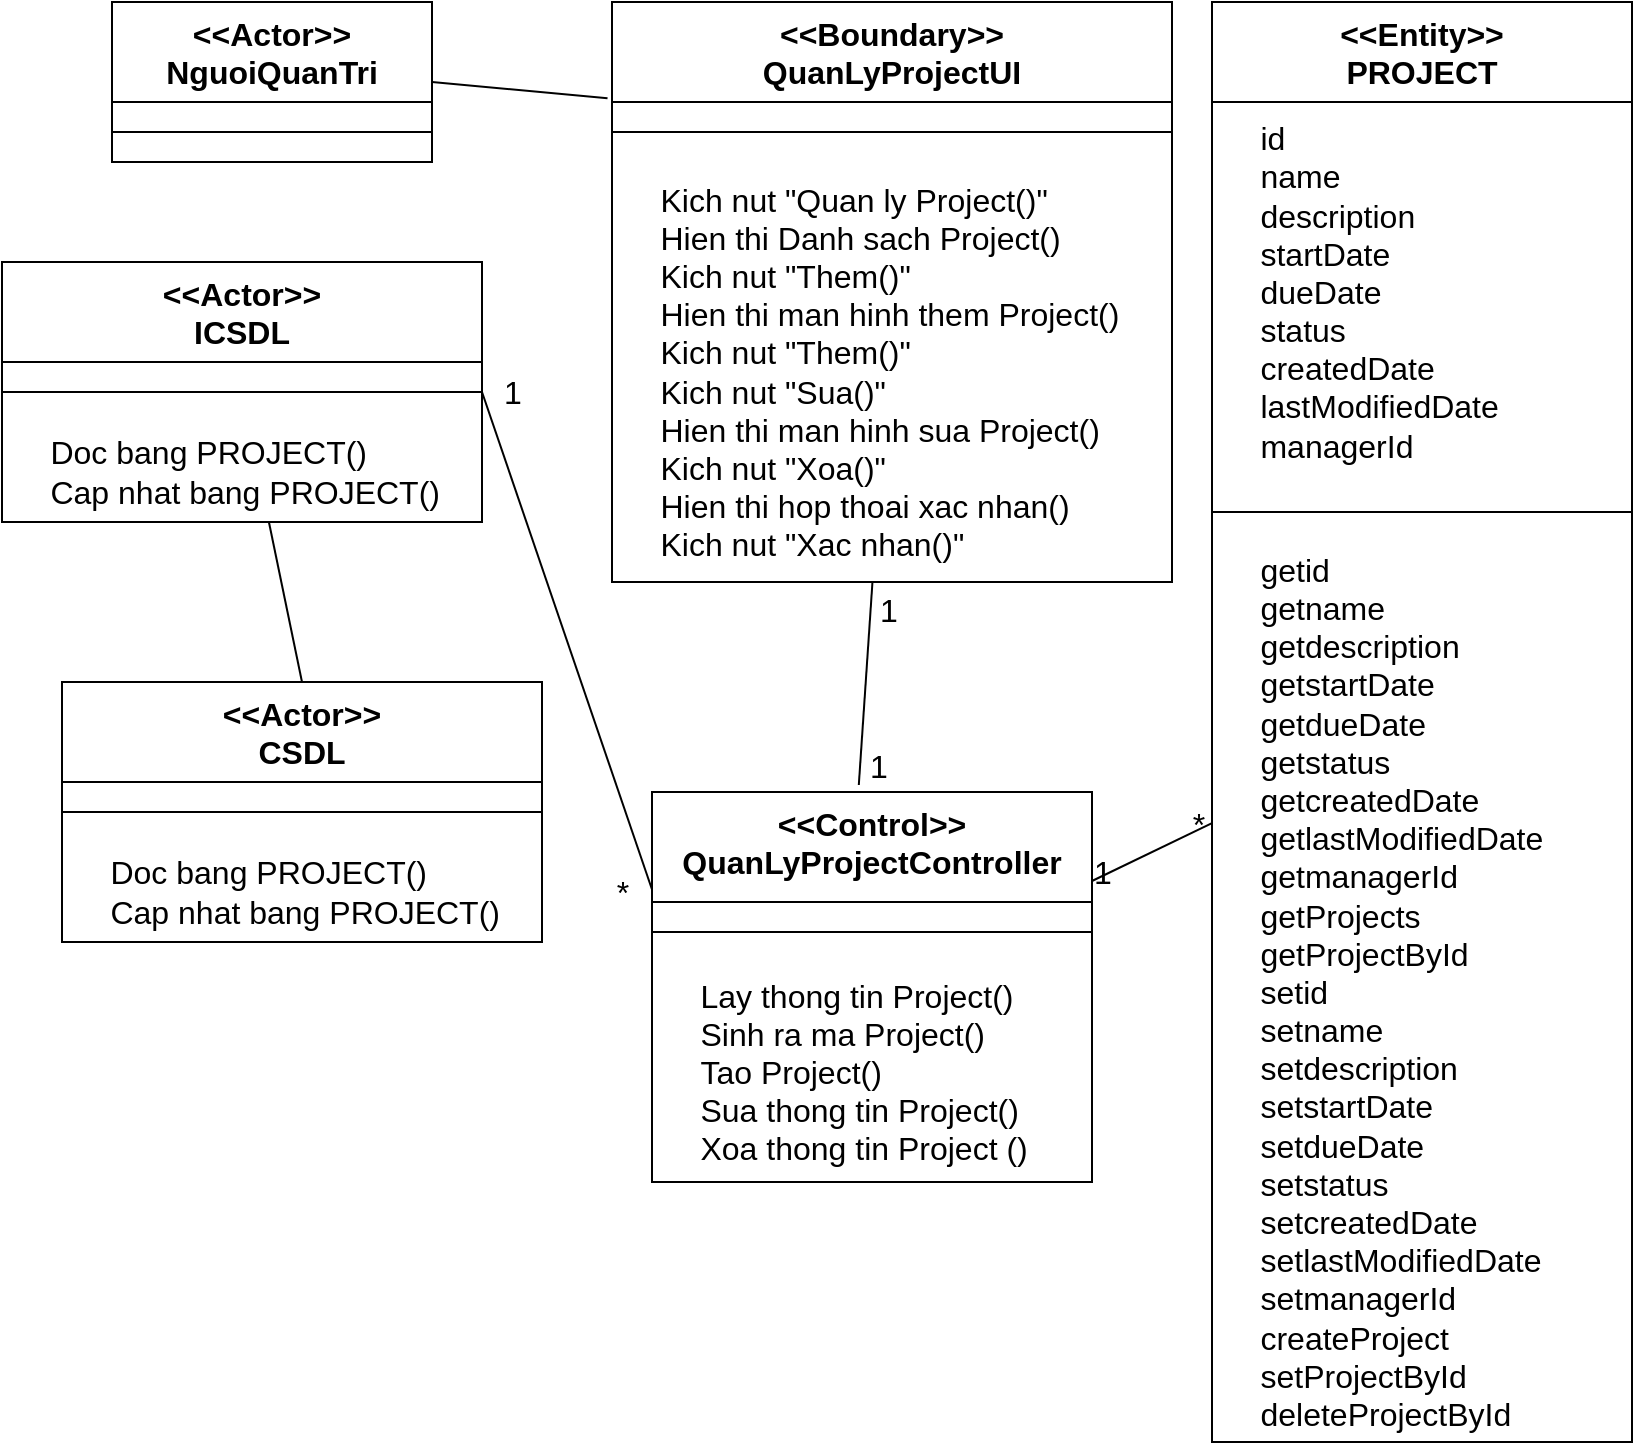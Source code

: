 <mxfile version="27.0.5" pages="7">
  <diagram name="QuanLyProject" id="DZIC8MblxF4-mbxA4PoH">
    <mxGraphModel dx="1418" dy="4086" grid="1" gridSize="10" guides="1" tooltips="1" connect="1" arrows="1" fold="1" page="1" pageScale="1" pageWidth="850" pageHeight="1100" math="0" shadow="0">
      <root>
        <mxCell id="0" />
        <mxCell id="1" parent="0" />
        <mxCell id="jdhSy6ediEzl8pw4trRm-1" value="&amp;lt;&amp;lt;Actor&amp;gt;&amp;gt;&lt;div&gt;NguoiQuanTri&lt;/div&gt;" style="swimlane;fontStyle=1;align=center;verticalAlign=top;childLayout=stackLayout;horizontal=1;startSize=50;horizontalStack=0;resizeParent=1;resizeParentMax=0;resizeLast=0;collapsible=1;marginBottom=0;whiteSpace=wrap;html=1;fontSize=16;" parent="1" vertex="1">
          <mxGeometry x="60" y="-3270" width="160" height="80" as="geometry" />
        </mxCell>
        <mxCell id="jdhSy6ediEzl8pw4trRm-3" value="" style="line;strokeWidth=1;fillColor=none;align=left;verticalAlign=middle;spacingTop=-1;spacingLeft=3;spacingRight=3;rotatable=0;labelPosition=right;points=[];portConstraint=eastwest;strokeColor=inherit;fontSize=16;" parent="jdhSy6ediEzl8pw4trRm-1" vertex="1">
          <mxGeometry y="50" width="160" height="30" as="geometry" />
        </mxCell>
        <mxCell id="jdhSy6ediEzl8pw4trRm-5" value="&amp;lt;&amp;lt;Boundary&amp;gt;&amp;gt;&lt;div&gt;QuanLyProjectUI&lt;/div&gt;" style="swimlane;fontStyle=1;align=center;verticalAlign=top;childLayout=stackLayout;horizontal=1;startSize=50;horizontalStack=0;resizeParent=1;resizeParentMax=0;resizeLast=0;collapsible=1;marginBottom=0;whiteSpace=wrap;html=1;fontSize=16;" parent="1" vertex="1">
          <mxGeometry x="310" y="-3270" width="280" height="290" as="geometry" />
        </mxCell>
        <mxCell id="jdhSy6ediEzl8pw4trRm-6" value="" style="line;strokeWidth=1;fillColor=none;align=left;verticalAlign=middle;spacingTop=-1;spacingLeft=3;spacingRight=3;rotatable=0;labelPosition=right;points=[];portConstraint=eastwest;strokeColor=inherit;fontSize=16;" parent="jdhSy6ediEzl8pw4trRm-5" vertex="1">
          <mxGeometry y="50" width="280" height="30" as="geometry" />
        </mxCell>
        <mxCell id="jdhSy6ediEzl8pw4trRm-8" value="&amp;nbsp; &amp;nbsp; &amp;nbsp;Kich nut &quot;Quan ly Project()&quot;&lt;br&gt;&lt;div&gt;&lt;span style=&quot;background-color: transparent; color: light-dark(rgb(0, 0, 0), rgb(255, 255, 255));&quot;&gt;&amp;nbsp; &amp;nbsp; &amp;nbsp;&lt;/span&gt;Hien thi Danh sach Project()&lt;/div&gt;&lt;div&gt;&lt;span style=&quot;background-color: transparent; color: light-dark(rgb(0, 0, 0), rgb(255, 255, 255));&quot;&gt;&amp;nbsp; &amp;nbsp; &amp;nbsp;&lt;/span&gt;Kich nut &quot;Them()&quot;&lt;/div&gt;&lt;div&gt;&lt;span style=&quot;background-color: transparent; color: light-dark(rgb(0, 0, 0), rgb(255, 255, 255));&quot;&gt;&amp;nbsp; &amp;nbsp; &amp;nbsp;&lt;/span&gt;Hien thi man hinh them Project()&lt;/div&gt;&lt;div&gt;&lt;span style=&quot;background-color: transparent; color: light-dark(rgb(0, 0, 0), rgb(255, 255, 255));&quot;&gt;&amp;nbsp; &amp;nbsp; &amp;nbsp;&lt;/span&gt;Kich nut &quot;Them()&quot;&lt;/div&gt;&lt;div&gt;&lt;span style=&quot;background-color: transparent; color: light-dark(rgb(0, 0, 0), rgb(255, 255, 255));&quot;&gt;&amp;nbsp; &amp;nbsp; &amp;nbsp;&lt;/span&gt;Kich nut &quot;Sua()&quot;&lt;/div&gt;&lt;div&gt;&amp;nbsp; &amp;nbsp; &amp;nbsp;&lt;span style=&quot;background-color: transparent; color: light-dark(rgb(0, 0, 0), rgb(255, 255, 255));&quot;&gt;Hien thi man hinh sua Project()&lt;/span&gt;&lt;/div&gt;&lt;div&gt;&amp;nbsp;&lt;span style=&quot;background-color: transparent; color: light-dark(rgb(0, 0, 0), rgb(255, 255, 255));&quot;&gt;&amp;nbsp;&amp;nbsp; &amp;nbsp;&lt;/span&gt;&lt;span style=&quot;background-color: transparent; color: light-dark(rgb(0, 0, 0), rgb(255, 255, 255));&quot;&gt;Kich nut &quot;Xoa()&quot;&lt;/span&gt;&lt;/div&gt;&lt;div&gt;&amp;nbsp; &amp;nbsp; &amp;nbsp;&lt;span style=&quot;background-color: transparent; color: light-dark(rgb(0, 0, 0), rgb(255, 255, 255));&quot;&gt;Hien thi hop thoai xac nhan()&lt;/span&gt;&lt;/div&gt;&lt;div&gt;&lt;span style=&quot;background-color: transparent; color: light-dark(rgb(0, 0, 0), rgb(255, 255, 255));&quot;&gt;&amp;nbsp; &amp;nbsp; &amp;nbsp;&lt;/span&gt;Kich nut &quot;Xac nhan()&quot;&lt;/div&gt;" style="text;html=1;align=left;verticalAlign=middle;resizable=0;points=[];autosize=1;strokeColor=none;fillColor=none;fontSize=16;" parent="jdhSy6ediEzl8pw4trRm-5" vertex="1">
          <mxGeometry y="80" width="280" height="210" as="geometry" />
        </mxCell>
        <mxCell id="jdhSy6ediEzl8pw4trRm-19" value="&amp;lt;&amp;lt;Control&amp;gt;&amp;gt;&lt;div&gt;QuanLyProjectController&lt;/div&gt;" style="swimlane;fontStyle=1;align=center;verticalAlign=top;childLayout=stackLayout;horizontal=1;startSize=55;horizontalStack=0;resizeParent=1;resizeParentMax=0;resizeLast=0;collapsible=1;marginBottom=0;whiteSpace=wrap;html=1;fontSize=16;" parent="1" vertex="1">
          <mxGeometry x="330" y="-2875" width="220" height="195" as="geometry" />
        </mxCell>
        <mxCell id="jdhSy6ediEzl8pw4trRm-20" value="" style="line;strokeWidth=1;fillColor=none;align=left;verticalAlign=middle;spacingTop=-1;spacingLeft=3;spacingRight=3;rotatable=0;labelPosition=right;points=[];portConstraint=eastwest;strokeColor=inherit;fontSize=16;" parent="jdhSy6ediEzl8pw4trRm-19" vertex="1">
          <mxGeometry y="55" width="220" height="30" as="geometry" />
        </mxCell>
        <mxCell id="jdhSy6ediEzl8pw4trRm-21" value="&amp;nbsp; &amp;nbsp; &amp;nbsp;Lay thong tin Project()&lt;div&gt;&amp;nbsp; &amp;nbsp; &amp;nbsp;Sinh ra ma Project()&lt;/div&gt;&lt;div&gt;&amp;nbsp; &amp;nbsp; &amp;nbsp;Tao Project()&lt;/div&gt;&lt;div&gt;&amp;nbsp; &amp;nbsp; &amp;nbsp;Sua&amp;nbsp;&lt;span style=&quot;background-color: transparent; color: light-dark(rgb(0, 0, 0), rgb(255, 255, 255));&quot;&gt;thong tin Project()&lt;/span&gt;&lt;/div&gt;&lt;div&gt;&amp;nbsp; &amp;nbsp; &amp;nbsp;Xoa&amp;nbsp;&lt;span style=&quot;background-color: transparent; color: light-dark(rgb(0, 0, 0), rgb(255, 255, 255));&quot;&gt;thong tin Project ()&lt;/span&gt;&lt;/div&gt;" style="text;html=1;align=left;verticalAlign=middle;resizable=0;points=[];autosize=1;strokeColor=none;fillColor=none;fontSize=16;" parent="jdhSy6ediEzl8pw4trRm-19" vertex="1">
          <mxGeometry y="85" width="220" height="110" as="geometry" />
        </mxCell>
        <mxCell id="jdhSy6ediEzl8pw4trRm-22" value="&amp;lt;&amp;lt;Actor&amp;gt;&amp;gt;&lt;div&gt;CSDL&lt;/div&gt;" style="swimlane;fontStyle=1;align=center;verticalAlign=top;childLayout=stackLayout;horizontal=1;startSize=50;horizontalStack=0;resizeParent=1;resizeParentMax=0;resizeLast=0;collapsible=1;marginBottom=0;whiteSpace=wrap;html=1;fontSize=16;" parent="1" vertex="1">
          <mxGeometry x="35" y="-2930" width="240" height="130" as="geometry" />
        </mxCell>
        <mxCell id="jdhSy6ediEzl8pw4trRm-23" value="" style="line;strokeWidth=1;fillColor=none;align=left;verticalAlign=middle;spacingTop=-1;spacingLeft=3;spacingRight=3;rotatable=0;labelPosition=right;points=[];portConstraint=eastwest;strokeColor=inherit;fontSize=16;" parent="jdhSy6ediEzl8pw4trRm-22" vertex="1">
          <mxGeometry y="50" width="240" height="30" as="geometry" />
        </mxCell>
        <mxCell id="jdhSy6ediEzl8pw4trRm-24" value="&amp;nbsp; &amp;nbsp; &amp;nbsp;Doc bang PROJECT()&lt;div&gt;&amp;nbsp; &amp;nbsp; &amp;nbsp;Cap nhat bang PROJECT()&lt;/div&gt;" style="text;html=1;align=left;verticalAlign=middle;resizable=0;points=[];autosize=1;strokeColor=none;fillColor=none;fontSize=16;" parent="jdhSy6ediEzl8pw4trRm-22" vertex="1">
          <mxGeometry y="80" width="240" height="50" as="geometry" />
        </mxCell>
        <mxCell id="jdhSy6ediEzl8pw4trRm-25" value="&amp;lt;&amp;lt;Actor&amp;gt;&amp;gt;&lt;div&gt;ICSDL&lt;/div&gt;" style="swimlane;fontStyle=1;align=center;verticalAlign=top;childLayout=stackLayout;horizontal=1;startSize=50;horizontalStack=0;resizeParent=1;resizeParentMax=0;resizeLast=0;collapsible=1;marginBottom=0;whiteSpace=wrap;html=1;fontSize=16;" parent="1" vertex="1">
          <mxGeometry x="5" y="-3140" width="240" height="130" as="geometry" />
        </mxCell>
        <mxCell id="jdhSy6ediEzl8pw4trRm-26" value="" style="line;strokeWidth=1;fillColor=none;align=left;verticalAlign=middle;spacingTop=-1;spacingLeft=3;spacingRight=3;rotatable=0;labelPosition=right;points=[];portConstraint=eastwest;strokeColor=inherit;fontSize=16;" parent="jdhSy6ediEzl8pw4trRm-25" vertex="1">
          <mxGeometry y="50" width="240" height="30" as="geometry" />
        </mxCell>
        <mxCell id="jdhSy6ediEzl8pw4trRm-27" value="&amp;nbsp; &amp;nbsp; &amp;nbsp;Doc bang PROJECT()&lt;div&gt;&amp;nbsp; &amp;nbsp; &amp;nbsp;Cap nhat bang PROJECT()&lt;/div&gt;" style="text;html=1;align=left;verticalAlign=middle;resizable=0;points=[];autosize=1;strokeColor=none;fillColor=none;fontSize=16;" parent="jdhSy6ediEzl8pw4trRm-25" vertex="1">
          <mxGeometry y="80" width="240" height="50" as="geometry" />
        </mxCell>
        <mxCell id="jdhSy6ediEzl8pw4trRm-28" value="&amp;lt;&amp;lt;Entity&amp;gt;&amp;gt;&lt;div&gt;PROJECT&lt;/div&gt;" style="swimlane;fontStyle=1;align=center;verticalAlign=top;childLayout=stackLayout;horizontal=1;startSize=50;horizontalStack=0;resizeParent=1;resizeParentMax=0;resizeLast=0;collapsible=1;marginBottom=0;whiteSpace=wrap;html=1;fontSize=16;" parent="1" vertex="1">
          <mxGeometry x="610" y="-3270" width="210" height="720" as="geometry" />
        </mxCell>
        <mxCell id="jdhSy6ediEzl8pw4trRm-35" value="&amp;nbsp; &amp;nbsp; &amp;nbsp;id&lt;div&gt;&amp;nbsp; &amp;nbsp; &amp;nbsp;name&lt;/div&gt;&lt;div&gt;&amp;nbsp; &amp;nbsp; &amp;nbsp;description&lt;/div&gt;&lt;div&gt;&amp;nbsp; &amp;nbsp; &amp;nbsp;startDate&lt;/div&gt;&lt;div&gt;&amp;nbsp; &amp;nbsp; &amp;nbsp;dueDate&lt;/div&gt;&lt;div&gt;&amp;nbsp; &amp;nbsp; &amp;nbsp;status&lt;/div&gt;&lt;div&gt;&amp;nbsp; &amp;nbsp; &amp;nbsp;createdDate&lt;/div&gt;&lt;div&gt;&amp;nbsp; &amp;nbsp; &amp;nbsp;lastModifiedDate&lt;/div&gt;&lt;div&gt;&amp;nbsp; &amp;nbsp; &amp;nbsp;managerId&lt;/div&gt;" style="text;html=1;align=left;verticalAlign=middle;resizable=0;points=[];autosize=1;strokeColor=none;fillColor=none;fontSize=16;" parent="jdhSy6ediEzl8pw4trRm-28" vertex="1">
          <mxGeometry y="50" width="210" height="190" as="geometry" />
        </mxCell>
        <mxCell id="jdhSy6ediEzl8pw4trRm-29" value="" style="line;strokeWidth=1;fillColor=none;align=left;verticalAlign=middle;spacingTop=-1;spacingLeft=3;spacingRight=3;rotatable=0;labelPosition=right;points=[];portConstraint=eastwest;strokeColor=inherit;fontSize=16;" parent="jdhSy6ediEzl8pw4trRm-28" vertex="1">
          <mxGeometry y="240" width="210" height="30" as="geometry" />
        </mxCell>
        <mxCell id="jdhSy6ediEzl8pw4trRm-30" value="&amp;nbsp; &amp;nbsp; &amp;nbsp;getid&lt;div&gt;&amp;nbsp; &amp;nbsp; &amp;nbsp;getname&lt;/div&gt;&lt;div&gt;&amp;nbsp; &amp;nbsp; &amp;nbsp;getdescription&lt;/div&gt;&lt;div&gt;&amp;nbsp; &amp;nbsp; &amp;nbsp;getstartDate&lt;/div&gt;&lt;div&gt;&amp;nbsp; &amp;nbsp; &amp;nbsp;getdueDate&lt;/div&gt;&lt;div&gt;&amp;nbsp; &amp;nbsp; &amp;nbsp;getstatus&lt;/div&gt;&lt;div&gt;&amp;nbsp; &amp;nbsp; &amp;nbsp;getcreatedDate&lt;/div&gt;&lt;div&gt;&amp;nbsp; &amp;nbsp; &amp;nbsp;getlastModifiedDate&lt;/div&gt;&lt;div&gt;&amp;nbsp; &amp;nbsp; &amp;nbsp;getmanagerId&lt;/div&gt;&lt;div&gt;&amp;nbsp; &amp;nbsp; &amp;nbsp;getProjects&lt;/div&gt;&lt;div&gt;&amp;nbsp; &amp;nbsp; &amp;nbsp;getProjectById&lt;/div&gt;&lt;div&gt;&amp;nbsp; &amp;nbsp; &amp;nbsp;setid&lt;div&gt;&amp;nbsp; &amp;nbsp; &amp;nbsp;setname&lt;/div&gt;&lt;div&gt;&amp;nbsp; &amp;nbsp; &amp;nbsp;setdescription&lt;/div&gt;&lt;div&gt;&amp;nbsp; &amp;nbsp; &amp;nbsp;setstartDate&lt;/div&gt;&lt;div&gt;&amp;nbsp; &amp;nbsp; &amp;nbsp;setdueDate&lt;/div&gt;&lt;div&gt;&amp;nbsp; &amp;nbsp; &amp;nbsp;setstatus&lt;/div&gt;&lt;div&gt;&amp;nbsp; &amp;nbsp; &amp;nbsp;setcreatedDate&lt;/div&gt;&lt;div&gt;&amp;nbsp; &amp;nbsp; &amp;nbsp;setlastModifiedDate&lt;/div&gt;&lt;div&gt;&amp;nbsp; &amp;nbsp; &amp;nbsp;setmanagerId&lt;/div&gt;&lt;/div&gt;&lt;div&gt;&amp;nbsp; &amp;nbsp; &amp;nbsp;createProject&lt;/div&gt;&lt;div&gt;&amp;nbsp; &amp;nbsp; &amp;nbsp;setProjectById&lt;/div&gt;&lt;div&gt;&amp;nbsp; &amp;nbsp; &amp;nbsp;deleteProjectById&lt;/div&gt;" style="text;html=1;align=left;verticalAlign=middle;resizable=0;points=[];autosize=1;strokeColor=none;fillColor=none;fontSize=16;" parent="jdhSy6ediEzl8pw4trRm-28" vertex="1">
          <mxGeometry y="270" width="210" height="450" as="geometry" />
        </mxCell>
        <mxCell id="jdhSy6ediEzl8pw4trRm-39" value="" style="endArrow=none;html=1;rounded=0;exitX=1;exitY=0.5;exitDx=0;exitDy=0;entryX=-0.008;entryY=0.166;entryDx=0;entryDy=0;entryPerimeter=0;fontSize=16;" parent="1" source="jdhSy6ediEzl8pw4trRm-1" target="jdhSy6ediEzl8pw4trRm-5" edge="1">
          <mxGeometry width="50" height="50" relative="1" as="geometry">
            <mxPoint x="400" y="-2960" as="sourcePoint" />
            <mxPoint x="450" y="-3010" as="targetPoint" />
          </mxGeometry>
        </mxCell>
        <mxCell id="jdhSy6ediEzl8pw4trRm-40" value="" style="endArrow=none;html=1;rounded=0;exitX=0.5;exitY=0;exitDx=0;exitDy=0;fontSize=16;" parent="1" source="jdhSy6ediEzl8pw4trRm-22" target="jdhSy6ediEzl8pw4trRm-25" edge="1">
          <mxGeometry width="50" height="50" relative="1" as="geometry">
            <mxPoint x="280" y="-2902.5" as="sourcePoint" />
            <mxPoint x="282.52" y="-3098.97" as="targetPoint" />
          </mxGeometry>
        </mxCell>
        <mxCell id="jdhSy6ediEzl8pw4trRm-42" value="" style="endArrow=none;html=1;rounded=0;exitX=0;exitY=0.25;exitDx=0;exitDy=0;entryX=1;entryY=0.5;entryDx=0;entryDy=0;fontSize=16;" parent="1" source="jdhSy6ediEzl8pw4trRm-19" target="jdhSy6ediEzl8pw4trRm-25" edge="1">
          <mxGeometry width="50" height="50" relative="1" as="geometry">
            <mxPoint x="150" y="-2920" as="sourcePoint" />
            <mxPoint x="150" y="-3020" as="targetPoint" />
          </mxGeometry>
        </mxCell>
        <mxCell id="jdhSy6ediEzl8pw4trRm-43" value="" style="endArrow=none;html=1;rounded=0;fontSize=16;" parent="1" source="jdhSy6ediEzl8pw4trRm-19" target="jdhSy6ediEzl8pw4trRm-28" edge="1">
          <mxGeometry width="50" height="50" relative="1" as="geometry">
            <mxPoint x="315" y="-2907" as="sourcePoint" />
            <mxPoint x="255" y="-3075" as="targetPoint" />
          </mxGeometry>
        </mxCell>
        <mxCell id="jdhSy6ediEzl8pw4trRm-45" value="" style="endArrow=none;html=1;rounded=0;exitX=0.47;exitY=-0.018;exitDx=0;exitDy=0;exitPerimeter=0;fontSize=16;" parent="1" source="jdhSy6ediEzl8pw4trRm-19" target="jdhSy6ediEzl8pw4trRm-5" edge="1">
          <mxGeometry width="50" height="50" relative="1" as="geometry">
            <mxPoint x="535" y="-2896" as="sourcePoint" />
            <mxPoint x="620" y="-2920" as="targetPoint" />
          </mxGeometry>
        </mxCell>
        <mxCell id="jdhSy6ediEzl8pw4trRm-46" value="1" style="text;html=1;align=center;verticalAlign=middle;resizable=0;points=[];autosize=1;strokeColor=none;fillColor=none;fontSize=16;" parent="1" vertex="1">
          <mxGeometry x="540" y="-2850" width="30" height="30" as="geometry" />
        </mxCell>
        <mxCell id="jdhSy6ediEzl8pw4trRm-48" value="*" style="text;html=1;align=center;verticalAlign=middle;resizable=0;points=[];autosize=1;strokeColor=none;fillColor=none;fontSize=16;" parent="1" vertex="1">
          <mxGeometry x="588" y="-2874" width="30" height="30" as="geometry" />
        </mxCell>
        <mxCell id="jdhSy6ediEzl8pw4trRm-49" value="1" style="text;html=1;align=center;verticalAlign=middle;resizable=0;points=[];autosize=1;strokeColor=none;fillColor=none;fontSize=16;" parent="1" vertex="1">
          <mxGeometry x="245" y="-3090" width="30" height="30" as="geometry" />
        </mxCell>
        <mxCell id="jdhSy6ediEzl8pw4trRm-50" value="*" style="text;html=1;align=center;verticalAlign=middle;resizable=0;points=[];autosize=1;strokeColor=none;fillColor=none;fontSize=16;" parent="1" vertex="1">
          <mxGeometry x="300" y="-2840" width="30" height="30" as="geometry" />
        </mxCell>
        <mxCell id="jdhSy6ediEzl8pw4trRm-52" value="1" style="text;html=1;align=center;verticalAlign=middle;resizable=0;points=[];autosize=1;strokeColor=none;fillColor=none;fontSize=16;" parent="1" vertex="1">
          <mxGeometry x="433" y="-2981" width="30" height="30" as="geometry" />
        </mxCell>
        <mxCell id="GnTfI5jKku_DpE2NBAE5-1" value="1" style="text;html=1;align=center;verticalAlign=middle;resizable=0;points=[];autosize=1;strokeColor=none;fillColor=none;fontSize=16;" parent="1" vertex="1">
          <mxGeometry x="428" y="-2903" width="30" height="30" as="geometry" />
        </mxCell>
      </root>
    </mxGraphModel>
  </diagram>
  <diagram id="H-gTHSOP2IEFcrLF4SOY" name="QuanLyTask">
    <mxGraphModel dx="1418" dy="4086" grid="1" gridSize="10" guides="1" tooltips="1" connect="1" arrows="1" fold="1" page="1" pageScale="1" pageWidth="850" pageHeight="1100" math="0" shadow="0">
      <root>
        <mxCell id="0" />
        <mxCell id="1" parent="0" />
        <mxCell id="XLlgdBSgz7htmFRMDK3X-1" value="&amp;lt;&amp;lt;Actor&amp;gt;&amp;gt;&lt;div&gt;NguoiQuanTri&lt;/div&gt;" style="swimlane;fontStyle=1;align=center;verticalAlign=top;childLayout=stackLayout;horizontal=1;startSize=50;horizontalStack=0;resizeParent=1;resizeParentMax=0;resizeLast=0;collapsible=1;marginBottom=0;whiteSpace=wrap;html=1;fontSize=16;" parent="1" vertex="1">
          <mxGeometry x="60" y="-3270" width="160" height="80" as="geometry" />
        </mxCell>
        <mxCell id="XLlgdBSgz7htmFRMDK3X-2" value="" style="line;strokeWidth=1;fillColor=none;align=left;verticalAlign=middle;spacingTop=-1;spacingLeft=3;spacingRight=3;rotatable=0;labelPosition=right;points=[];portConstraint=eastwest;strokeColor=inherit;fontSize=16;" parent="XLlgdBSgz7htmFRMDK3X-1" vertex="1">
          <mxGeometry y="50" width="160" height="30" as="geometry" />
        </mxCell>
        <mxCell id="XLlgdBSgz7htmFRMDK3X-3" value="&amp;lt;&amp;lt;Boundary&amp;gt;&amp;gt;&lt;div&gt;QuanLyTaskUI&lt;/div&gt;" style="swimlane;fontStyle=1;align=center;verticalAlign=top;childLayout=stackLayout;horizontal=1;startSize=50;horizontalStack=0;resizeParent=1;resizeParentMax=0;resizeLast=0;collapsible=1;marginBottom=0;whiteSpace=wrap;html=1;fontSize=16;" parent="1" vertex="1">
          <mxGeometry x="310" y="-3270" width="260" height="270" as="geometry" />
        </mxCell>
        <mxCell id="XLlgdBSgz7htmFRMDK3X-4" value="" style="line;strokeWidth=1;fillColor=none;align=left;verticalAlign=middle;spacingTop=-1;spacingLeft=3;spacingRight=3;rotatable=0;labelPosition=right;points=[];portConstraint=eastwest;strokeColor=inherit;fontSize=16;" parent="XLlgdBSgz7htmFRMDK3X-3" vertex="1">
          <mxGeometry y="50" width="260" height="30" as="geometry" />
        </mxCell>
        <mxCell id="XLlgdBSgz7htmFRMDK3X-5" value="&amp;nbsp; &amp;nbsp; &amp;nbsp;Kich nut &quot;Quan ly Task()&quot;&lt;br&gt;&lt;div&gt;&lt;span style=&quot;background-color: transparent; color: light-dark(rgb(0, 0, 0), rgb(255, 255, 255));&quot;&gt;&amp;nbsp; &amp;nbsp; &amp;nbsp;&lt;/span&gt;Hien thi Danh sach Task()&lt;/div&gt;&lt;div&gt;&lt;span style=&quot;background-color: transparent; color: light-dark(rgb(0, 0, 0), rgb(255, 255, 255));&quot;&gt;&amp;nbsp; &amp;nbsp; &amp;nbsp;&lt;/span&gt;&lt;span style=&quot;background-color: transparent; color: light-dark(rgb(0, 0, 0), rgb(255, 255, 255));&quot;&gt;Kich nut &quot;Them()&quot;&lt;/span&gt;&lt;/div&gt;&lt;div&gt;&lt;span style=&quot;background-color: transparent; color: light-dark(rgb(0, 0, 0), rgb(255, 255, 255));&quot;&gt;&amp;nbsp; &amp;nbsp; &amp;nbsp;&lt;/span&gt;Hien thi man hinh them Task()&lt;/div&gt;&lt;div&gt;&lt;span style=&quot;background-color: transparent; color: light-dark(rgb(0, 0, 0), rgb(255, 255, 255));&quot;&gt;&amp;nbsp; &amp;nbsp; &amp;nbsp;&lt;/span&gt;Kich nut &quot;Sua()&quot;&lt;/div&gt;&lt;div&gt;&amp;nbsp; &amp;nbsp; &amp;nbsp;&lt;span style=&quot;background-color: transparent; color: light-dark(rgb(0, 0, 0), rgb(255, 255, 255));&quot;&gt;Hien thi man hinh sua Task()&lt;/span&gt;&lt;/div&gt;&lt;div&gt;&amp;nbsp;&lt;span style=&quot;background-color: transparent; color: light-dark(rgb(0, 0, 0), rgb(255, 255, 255));&quot;&gt;&amp;nbsp;&amp;nbsp; &amp;nbsp;&lt;/span&gt;&lt;span style=&quot;background-color: transparent; color: light-dark(rgb(0, 0, 0), rgb(255, 255, 255));&quot;&gt;Kich nut &quot;Xoa()&quot;&lt;/span&gt;&lt;/div&gt;&lt;div&gt;&amp;nbsp; &amp;nbsp; &amp;nbsp;&lt;span style=&quot;background-color: transparent; color: light-dark(rgb(0, 0, 0), rgb(255, 255, 255));&quot;&gt;Hien thi hop thoai xac nhan()&lt;/span&gt;&lt;/div&gt;&lt;div&gt;&lt;span style=&quot;background-color: transparent; color: light-dark(rgb(0, 0, 0), rgb(255, 255, 255));&quot;&gt;&amp;nbsp; &amp;nbsp; &amp;nbsp;&lt;/span&gt;Kich nut &quot;Xac nhan()&quot;&lt;/div&gt;" style="text;html=1;align=left;verticalAlign=middle;resizable=0;points=[];autosize=1;strokeColor=none;fillColor=none;fontSize=16;" parent="XLlgdBSgz7htmFRMDK3X-3" vertex="1">
          <mxGeometry y="80" width="260" height="190" as="geometry" />
        </mxCell>
        <mxCell id="XLlgdBSgz7htmFRMDK3X-6" value="&amp;lt;&amp;lt;Control&amp;gt;&amp;gt;&lt;div&gt;QuanLyTaskController&lt;/div&gt;" style="swimlane;fontStyle=1;align=center;verticalAlign=top;childLayout=stackLayout;horizontal=1;startSize=50;horizontalStack=0;resizeParent=1;resizeParentMax=0;resizeLast=0;collapsible=1;marginBottom=0;whiteSpace=wrap;html=1;fontSize=16;" parent="1" vertex="1">
          <mxGeometry x="315" y="-2850" width="220" height="190" as="geometry" />
        </mxCell>
        <mxCell id="XLlgdBSgz7htmFRMDK3X-7" value="" style="line;strokeWidth=1;fillColor=none;align=left;verticalAlign=middle;spacingTop=-1;spacingLeft=3;spacingRight=3;rotatable=0;labelPosition=right;points=[];portConstraint=eastwest;strokeColor=inherit;fontSize=16;" parent="XLlgdBSgz7htmFRMDK3X-6" vertex="1">
          <mxGeometry y="50" width="220" height="30" as="geometry" />
        </mxCell>
        <mxCell id="XLlgdBSgz7htmFRMDK3X-8" value="&amp;nbsp; &amp;nbsp; &amp;nbsp;Lay thong tin Task()&lt;div&gt;&amp;nbsp; &amp;nbsp; &amp;nbsp;Sinh ra ma Task()&lt;/div&gt;&lt;div&gt;&amp;nbsp; &amp;nbsp; &amp;nbsp;Tao Task()&lt;/div&gt;&lt;div&gt;&amp;nbsp; &amp;nbsp; &amp;nbsp;Sua&amp;nbsp;&lt;span style=&quot;background-color: transparent; color: light-dark(rgb(0, 0, 0), rgb(255, 255, 255));&quot;&gt;thong tin Task()&lt;/span&gt;&lt;/div&gt;&lt;div&gt;&amp;nbsp; &amp;nbsp; &amp;nbsp;Xoa&amp;nbsp;&lt;span style=&quot;background-color: transparent; color: light-dark(rgb(0, 0, 0), rgb(255, 255, 255));&quot;&gt;thong tin Task()&lt;/span&gt;&lt;/div&gt;" style="text;html=1;align=left;verticalAlign=middle;resizable=0;points=[];autosize=1;strokeColor=none;fillColor=none;fontSize=16;" parent="XLlgdBSgz7htmFRMDK3X-6" vertex="1">
          <mxGeometry y="80" width="220" height="110" as="geometry" />
        </mxCell>
        <mxCell id="XLlgdBSgz7htmFRMDK3X-9" value="&amp;lt;&amp;lt;Actor&amp;gt;&amp;gt;&lt;div&gt;CSDL&lt;/div&gt;" style="swimlane;fontStyle=1;align=center;verticalAlign=top;childLayout=stackLayout;horizontal=1;startSize=50;horizontalStack=0;resizeParent=1;resizeParentMax=0;resizeLast=0;collapsible=1;marginBottom=0;whiteSpace=wrap;html=1;fontSize=16;" parent="1" vertex="1">
          <mxGeometry x="35" y="-2930" width="210" height="130" as="geometry" />
        </mxCell>
        <mxCell id="XLlgdBSgz7htmFRMDK3X-10" value="" style="line;strokeWidth=1;fillColor=none;align=left;verticalAlign=middle;spacingTop=-1;spacingLeft=3;spacingRight=3;rotatable=0;labelPosition=right;points=[];portConstraint=eastwest;strokeColor=inherit;fontSize=16;" parent="XLlgdBSgz7htmFRMDK3X-9" vertex="1">
          <mxGeometry y="50" width="210" height="30" as="geometry" />
        </mxCell>
        <mxCell id="XLlgdBSgz7htmFRMDK3X-11" value="&amp;nbsp; &amp;nbsp; &amp;nbsp;Doc bang Task()&lt;div&gt;&amp;nbsp; &amp;nbsp; &amp;nbsp;Cap nhat bang Task()&lt;/div&gt;" style="text;html=1;align=left;verticalAlign=middle;resizable=0;points=[];autosize=1;strokeColor=none;fillColor=none;fontSize=16;" parent="XLlgdBSgz7htmFRMDK3X-9" vertex="1">
          <mxGeometry y="80" width="210" height="50" as="geometry" />
        </mxCell>
        <mxCell id="XLlgdBSgz7htmFRMDK3X-12" value="&amp;lt;&amp;lt;Actor&amp;gt;&amp;gt;&lt;div&gt;ICSDL&lt;/div&gt;" style="swimlane;fontStyle=1;align=center;verticalAlign=top;childLayout=stackLayout;horizontal=1;startSize=50;horizontalStack=0;resizeParent=1;resizeParentMax=0;resizeLast=0;collapsible=1;marginBottom=0;whiteSpace=wrap;html=1;fontSize=16;" parent="1" vertex="1">
          <mxGeometry x="35" y="-3140" width="210" height="130" as="geometry" />
        </mxCell>
        <mxCell id="XLlgdBSgz7htmFRMDK3X-13" value="" style="line;strokeWidth=1;fillColor=none;align=left;verticalAlign=middle;spacingTop=-1;spacingLeft=3;spacingRight=3;rotatable=0;labelPosition=right;points=[];portConstraint=eastwest;strokeColor=inherit;fontSize=16;" parent="XLlgdBSgz7htmFRMDK3X-12" vertex="1">
          <mxGeometry y="50" width="210" height="30" as="geometry" />
        </mxCell>
        <mxCell id="XLlgdBSgz7htmFRMDK3X-14" value="&amp;nbsp; &amp;nbsp; &amp;nbsp;Doc bang Task()&lt;div&gt;&amp;nbsp; &amp;nbsp; &amp;nbsp;Cap nhat bang Task()&lt;/div&gt;" style="text;html=1;align=left;verticalAlign=middle;resizable=0;points=[];autosize=1;strokeColor=none;fillColor=none;fontSize=16;" parent="XLlgdBSgz7htmFRMDK3X-12" vertex="1">
          <mxGeometry y="80" width="210" height="50" as="geometry" />
        </mxCell>
        <mxCell id="XLlgdBSgz7htmFRMDK3X-15" value="&amp;lt;&amp;lt;Entity&amp;gt;&amp;gt;&lt;div&gt;TASK&lt;/div&gt;" style="swimlane;fontStyle=1;align=center;verticalAlign=top;childLayout=stackLayout;horizontal=1;startSize=50;horizontalStack=0;resizeParent=1;resizeParentMax=0;resizeLast=0;collapsible=1;marginBottom=0;whiteSpace=wrap;html=1;fontSize=16;" parent="1" vertex="1">
          <mxGeometry x="610" y="-3270" width="210" height="780" as="geometry" />
        </mxCell>
        <mxCell id="XLlgdBSgz7htmFRMDK3X-16" value="&amp;nbsp; &amp;nbsp; &amp;nbsp;id&lt;div&gt;&amp;nbsp; &amp;nbsp; &amp;nbsp;name&lt;/div&gt;&lt;div&gt;&amp;nbsp; &amp;nbsp; &amp;nbsp;description&lt;/div&gt;&lt;div&gt;&amp;nbsp; &amp;nbsp; &amp;nbsp;startDate&lt;/div&gt;&lt;div&gt;&amp;nbsp; &amp;nbsp; &amp;nbsp;dueDate&lt;/div&gt;&lt;div&gt;&amp;nbsp; &amp;nbsp; &amp;nbsp;status&lt;/div&gt;&lt;div&gt;&amp;nbsp; &amp;nbsp; &amp;nbsp;createdDate&lt;/div&gt;&lt;div&gt;&amp;nbsp; &amp;nbsp; &amp;nbsp;lastModifiedDate&lt;/div&gt;&lt;div&gt;&amp;nbsp; &amp;nbsp; &amp;nbsp;projectId&lt;/div&gt;&lt;div&gt;&amp;nbsp; &amp;nbsp; &amp;nbsp;priority&lt;/div&gt;" style="text;html=1;align=left;verticalAlign=middle;resizable=0;points=[];autosize=1;strokeColor=none;fillColor=none;fontSize=16;" parent="XLlgdBSgz7htmFRMDK3X-15" vertex="1">
          <mxGeometry y="50" width="210" height="210" as="geometry" />
        </mxCell>
        <mxCell id="XLlgdBSgz7htmFRMDK3X-19" value="" style="line;strokeWidth=1;fillColor=none;align=left;verticalAlign=middle;spacingTop=-1;spacingLeft=3;spacingRight=3;rotatable=0;labelPosition=right;points=[];portConstraint=eastwest;strokeColor=inherit;fontSize=16;" parent="XLlgdBSgz7htmFRMDK3X-15" vertex="1">
          <mxGeometry y="260" width="210" height="30" as="geometry" />
        </mxCell>
        <mxCell id="XLlgdBSgz7htmFRMDK3X-20" value="&amp;nbsp; &amp;nbsp; &amp;nbsp;getid&lt;div&gt;&amp;nbsp; &amp;nbsp; &amp;nbsp;getname&lt;/div&gt;&lt;div&gt;&amp;nbsp; &amp;nbsp; &amp;nbsp;getdescription&lt;/div&gt;&lt;div&gt;&amp;nbsp; &amp;nbsp; &amp;nbsp;getstartDate&lt;/div&gt;&lt;div&gt;&amp;nbsp; &amp;nbsp; &amp;nbsp;getdueDate&lt;/div&gt;&lt;div&gt;&amp;nbsp; &amp;nbsp; &amp;nbsp;getstatus&lt;/div&gt;&lt;div&gt;&amp;nbsp; &amp;nbsp; &amp;nbsp;getcreatedDate&lt;/div&gt;&lt;div&gt;&amp;nbsp; &amp;nbsp; &amp;nbsp;getlastModifiedDate&lt;/div&gt;&lt;div&gt;&amp;nbsp; &amp;nbsp; &amp;nbsp;getprojectId&lt;/div&gt;&lt;div&gt;&amp;nbsp; &amp;nbsp; &amp;nbsp;getpriority&lt;/div&gt;&lt;div&gt;&amp;nbsp; &amp;nbsp; &amp;nbsp;getTasks&lt;/div&gt;&lt;div&gt;&amp;nbsp; &amp;nbsp; &amp;nbsp;createTask&lt;/div&gt;&lt;div&gt;&amp;nbsp; &amp;nbsp; &amp;nbsp;getTaskById&lt;/div&gt;&lt;div&gt;&amp;nbsp; &amp;nbsp; &amp;nbsp;setTaskById&lt;/div&gt;&lt;div&gt;&amp;nbsp; &amp;nbsp; &amp;nbsp;deleteTaskById&lt;/div&gt;&lt;div&gt;&amp;nbsp; &amp;nbsp; &amp;nbsp;setid&lt;div&gt;&amp;nbsp; &amp;nbsp; &amp;nbsp;setname&lt;/div&gt;&lt;div&gt;&amp;nbsp; &amp;nbsp; &amp;nbsp;setdescription&lt;/div&gt;&lt;div&gt;&amp;nbsp; &amp;nbsp; &amp;nbsp;setstartDate&lt;/div&gt;&lt;div&gt;&amp;nbsp; &amp;nbsp; &amp;nbsp;setdueDate&lt;/div&gt;&lt;div&gt;&amp;nbsp; &amp;nbsp; &amp;nbsp;setstatus&lt;/div&gt;&lt;div&gt;&amp;nbsp; &amp;nbsp; &amp;nbsp;setcreatedDate&lt;/div&gt;&lt;div&gt;&amp;nbsp; &amp;nbsp; &amp;nbsp;setlastModifiedDate&lt;/div&gt;&lt;div&gt;&amp;nbsp; &amp;nbsp; &amp;nbsp;setprojectId&lt;/div&gt;&lt;/div&gt;&lt;div&gt;&amp;nbsp; &amp;nbsp; &amp;nbsp;setpriority&lt;/div&gt;" style="text;html=1;align=left;verticalAlign=middle;resizable=0;points=[];autosize=1;strokeColor=none;fillColor=none;fontSize=16;" parent="XLlgdBSgz7htmFRMDK3X-15" vertex="1">
          <mxGeometry y="290" width="210" height="490" as="geometry" />
        </mxCell>
        <mxCell id="XLlgdBSgz7htmFRMDK3X-21" value="" style="endArrow=none;html=1;rounded=0;exitX=1;exitY=0.5;exitDx=0;exitDy=0;entryX=-0.008;entryY=0.166;entryDx=0;entryDy=0;entryPerimeter=0;fontSize=16;" parent="1" source="XLlgdBSgz7htmFRMDK3X-1" target="XLlgdBSgz7htmFRMDK3X-3" edge="1">
          <mxGeometry width="50" height="50" relative="1" as="geometry">
            <mxPoint x="400" y="-2960" as="sourcePoint" />
            <mxPoint x="450" y="-3010" as="targetPoint" />
          </mxGeometry>
        </mxCell>
        <mxCell id="XLlgdBSgz7htmFRMDK3X-22" value="" style="endArrow=none;html=1;rounded=0;exitX=0.5;exitY=0;exitDx=0;exitDy=0;fontSize=16;" parent="1" source="XLlgdBSgz7htmFRMDK3X-9" target="XLlgdBSgz7htmFRMDK3X-12" edge="1">
          <mxGeometry width="50" height="50" relative="1" as="geometry">
            <mxPoint x="280" y="-2902.5" as="sourcePoint" />
            <mxPoint x="282.52" y="-3098.97" as="targetPoint" />
          </mxGeometry>
        </mxCell>
        <mxCell id="XLlgdBSgz7htmFRMDK3X-23" value="" style="endArrow=none;html=1;rounded=0;exitX=0;exitY=0.25;exitDx=0;exitDy=0;entryX=1;entryY=0.5;entryDx=0;entryDy=0;fontSize=16;" parent="1" source="XLlgdBSgz7htmFRMDK3X-6" target="XLlgdBSgz7htmFRMDK3X-12" edge="1">
          <mxGeometry width="50" height="50" relative="1" as="geometry">
            <mxPoint x="150" y="-2920" as="sourcePoint" />
            <mxPoint x="150" y="-3020" as="targetPoint" />
          </mxGeometry>
        </mxCell>
        <mxCell id="XLlgdBSgz7htmFRMDK3X-24" value="" style="endArrow=none;html=1;rounded=0;fontSize=16;" parent="1" source="XLlgdBSgz7htmFRMDK3X-6" target="XLlgdBSgz7htmFRMDK3X-15" edge="1">
          <mxGeometry width="50" height="50" relative="1" as="geometry">
            <mxPoint x="315" y="-2907" as="sourcePoint" />
            <mxPoint x="255" y="-3075" as="targetPoint" />
          </mxGeometry>
        </mxCell>
        <mxCell id="XLlgdBSgz7htmFRMDK3X-25" value="" style="endArrow=none;html=1;rounded=0;exitX=0.47;exitY=-0.018;exitDx=0;exitDy=0;exitPerimeter=0;fontSize=16;" parent="1" source="XLlgdBSgz7htmFRMDK3X-6" target="XLlgdBSgz7htmFRMDK3X-3" edge="1">
          <mxGeometry width="50" height="50" relative="1" as="geometry">
            <mxPoint x="535" y="-2896" as="sourcePoint" />
            <mxPoint x="620" y="-2920" as="targetPoint" />
          </mxGeometry>
        </mxCell>
        <mxCell id="XLlgdBSgz7htmFRMDK3X-26" value="1" style="text;html=1;align=center;verticalAlign=middle;resizable=0;points=[];autosize=1;strokeColor=none;fillColor=none;fontSize=16;" parent="1" vertex="1">
          <mxGeometry x="530" y="-2830" width="30" height="30" as="geometry" />
        </mxCell>
        <mxCell id="XLlgdBSgz7htmFRMDK3X-27" value="*" style="text;html=1;align=center;verticalAlign=middle;resizable=0;points=[];autosize=1;strokeColor=none;fillColor=none;fontSize=16;" parent="1" vertex="1">
          <mxGeometry x="588" y="-2856" width="30" height="30" as="geometry" />
        </mxCell>
        <mxCell id="XLlgdBSgz7htmFRMDK3X-28" value="1" style="text;html=1;align=center;verticalAlign=middle;resizable=0;points=[];autosize=1;strokeColor=none;fillColor=none;fontSize=16;" parent="1" vertex="1">
          <mxGeometry x="241" y="-3089" width="30" height="30" as="geometry" />
        </mxCell>
        <mxCell id="XLlgdBSgz7htmFRMDK3X-29" value="*" style="text;html=1;align=center;verticalAlign=middle;resizable=0;points=[];autosize=1;strokeColor=none;fillColor=none;fontSize=16;" parent="1" vertex="1">
          <mxGeometry x="285" y="-2820" width="30" height="30" as="geometry" />
        </mxCell>
        <mxCell id="XLlgdBSgz7htmFRMDK3X-30" value="1" style="text;html=1;align=center;verticalAlign=middle;resizable=0;points=[];autosize=1;strokeColor=none;fillColor=none;fontSize=16;" parent="1" vertex="1">
          <mxGeometry x="403" y="-3035" width="30" height="30" as="geometry" />
        </mxCell>
        <mxCell id="XLlgdBSgz7htmFRMDK3X-31" value="1" style="text;html=1;align=center;verticalAlign=middle;resizable=0;points=[];autosize=1;strokeColor=none;fillColor=none;fontSize=16;" parent="1" vertex="1">
          <mxGeometry x="420" y="-2951" width="30" height="30" as="geometry" />
        </mxCell>
        <mxCell id="tkXwYQph6EfP1ayxXJzy-1" value="1" style="text;html=1;align=center;verticalAlign=middle;resizable=0;points=[];autosize=1;strokeColor=none;fillColor=none;fontSize=16;" parent="1" vertex="1">
          <mxGeometry x="411" y="-2877" width="30" height="30" as="geometry" />
        </mxCell>
      </root>
    </mxGraphModel>
  </diagram>
  <diagram id="JuzRF3OMJSnRURFyboO1" name="QuanLyUser">
    <mxGraphModel dx="1418" dy="4086" grid="1" gridSize="10" guides="1" tooltips="1" connect="1" arrows="1" fold="1" page="1" pageScale="1" pageWidth="850" pageHeight="1100" math="0" shadow="0">
      <root>
        <mxCell id="0" />
        <mxCell id="1" parent="0" />
        <mxCell id="Xv_kcffhqXy0NAW5tiOR-1" value="&amp;lt;&amp;lt;Actor&amp;gt;&amp;gt;&lt;div&gt;NguoiQuanTri&lt;/div&gt;" style="swimlane;fontStyle=1;align=center;verticalAlign=top;childLayout=stackLayout;horizontal=1;startSize=50;horizontalStack=0;resizeParent=1;resizeParentMax=0;resizeLast=0;collapsible=1;marginBottom=0;whiteSpace=wrap;html=1;fontSize=16;" parent="1" vertex="1">
          <mxGeometry x="60" y="-3270" width="160" height="80" as="geometry" />
        </mxCell>
        <mxCell id="Xv_kcffhqXy0NAW5tiOR-2" value="" style="line;strokeWidth=1;fillColor=none;align=left;verticalAlign=middle;spacingTop=-1;spacingLeft=3;spacingRight=3;rotatable=0;labelPosition=right;points=[];portConstraint=eastwest;strokeColor=inherit;fontSize=16;" parent="Xv_kcffhqXy0NAW5tiOR-1" vertex="1">
          <mxGeometry y="50" width="160" height="30" as="geometry" />
        </mxCell>
        <mxCell id="Xv_kcffhqXy0NAW5tiOR-3" value="&amp;lt;&amp;lt;Boundary&amp;gt;&amp;gt;&lt;div&gt;QuanLyUserUI&lt;/div&gt;" style="swimlane;fontStyle=1;align=center;verticalAlign=top;childLayout=stackLayout;horizontal=1;startSize=50;horizontalStack=0;resizeParent=1;resizeParentMax=0;resizeLast=0;collapsible=1;marginBottom=0;whiteSpace=wrap;html=1;fontSize=16;" parent="1" vertex="1">
          <mxGeometry x="310" y="-3270" width="260" height="270" as="geometry" />
        </mxCell>
        <mxCell id="Xv_kcffhqXy0NAW5tiOR-4" value="" style="line;strokeWidth=1;fillColor=none;align=left;verticalAlign=middle;spacingTop=-1;spacingLeft=3;spacingRight=3;rotatable=0;labelPosition=right;points=[];portConstraint=eastwest;strokeColor=inherit;fontSize=16;" parent="Xv_kcffhqXy0NAW5tiOR-3" vertex="1">
          <mxGeometry y="50" width="260" height="30" as="geometry" />
        </mxCell>
        <mxCell id="Xv_kcffhqXy0NAW5tiOR-5" value="&amp;nbsp; &amp;nbsp; &amp;nbsp;Kich nut &quot;Quan ly User()&quot;&lt;br&gt;&lt;div&gt;&lt;span style=&quot;background-color: transparent; color: light-dark(rgb(0, 0, 0), rgb(255, 255, 255));&quot;&gt;&amp;nbsp; &amp;nbsp; &amp;nbsp;&lt;/span&gt;Hien thi Danh sach User()&lt;/div&gt;&lt;div&gt;&lt;span style=&quot;background-color: transparent; color: light-dark(rgb(0, 0, 0), rgb(255, 255, 255));&quot;&gt;&amp;nbsp; &amp;nbsp; &amp;nbsp;&lt;/span&gt;Kich nut &quot;Them()&quot;&lt;/div&gt;&lt;div&gt;&lt;span style=&quot;background-color: transparent; color: light-dark(rgb(0, 0, 0), rgb(255, 255, 255));&quot;&gt;&amp;nbsp; &amp;nbsp; &amp;nbsp;&lt;/span&gt;Hien thi man hinh them User()&lt;/div&gt;&lt;div&gt;&lt;span style=&quot;background-color: transparent; color: light-dark(rgb(0, 0, 0), rgb(255, 255, 255));&quot;&gt;&amp;nbsp; &amp;nbsp; &amp;nbsp;&lt;/span&gt;Kich nut &quot;Sua()&quot;&lt;/div&gt;&lt;div&gt;&amp;nbsp; &amp;nbsp; &amp;nbsp;&lt;span style=&quot;background-color: transparent; color: light-dark(rgb(0, 0, 0), rgb(255, 255, 255));&quot;&gt;Hien thi man hinh sua User()&lt;/span&gt;&lt;/div&gt;&lt;div&gt;&amp;nbsp;&lt;span style=&quot;background-color: transparent; color: light-dark(rgb(0, 0, 0), rgb(255, 255, 255));&quot;&gt;&amp;nbsp;&amp;nbsp; &amp;nbsp;&lt;/span&gt;&lt;span style=&quot;background-color: transparent; color: light-dark(rgb(0, 0, 0), rgb(255, 255, 255));&quot;&gt;Kich nut &quot;enable/ disable()&quot;&lt;/span&gt;&lt;/div&gt;&lt;div&gt;&amp;nbsp; &amp;nbsp; &amp;nbsp;&lt;span style=&quot;background-color: transparent; color: light-dark(rgb(0, 0, 0), rgb(255, 255, 255));&quot;&gt;Hien thi hop thoai xac nhan()&lt;/span&gt;&lt;/div&gt;&lt;div&gt;&lt;span style=&quot;background-color: transparent; color: light-dark(rgb(0, 0, 0), rgb(255, 255, 255));&quot;&gt;&amp;nbsp; &amp;nbsp; &amp;nbsp;&lt;/span&gt;Kich nut &quot;Xac nhan()&quot;&lt;/div&gt;" style="text;html=1;align=left;verticalAlign=middle;resizable=0;points=[];autosize=1;strokeColor=none;fillColor=none;fontSize=16;" parent="Xv_kcffhqXy0NAW5tiOR-3" vertex="1">
          <mxGeometry y="80" width="260" height="190" as="geometry" />
        </mxCell>
        <mxCell id="Xv_kcffhqXy0NAW5tiOR-6" value="&amp;lt;&amp;lt;Control&amp;gt;&amp;gt;&lt;div&gt;QuanLyUserController&lt;/div&gt;" style="swimlane;fontStyle=1;align=center;verticalAlign=top;childLayout=stackLayout;horizontal=1;startSize=50;horizontalStack=0;resizeParent=1;resizeParentMax=0;resizeLast=0;collapsible=1;marginBottom=0;whiteSpace=wrap;html=1;fontSize=16;" parent="1" vertex="1">
          <mxGeometry x="280" y="-2880" width="270" height="190" as="geometry" />
        </mxCell>
        <mxCell id="Xv_kcffhqXy0NAW5tiOR-7" value="" style="line;strokeWidth=1;fillColor=none;align=left;verticalAlign=middle;spacingTop=-1;spacingLeft=3;spacingRight=3;rotatable=0;labelPosition=right;points=[];portConstraint=eastwest;strokeColor=inherit;fontSize=16;" parent="Xv_kcffhqXy0NAW5tiOR-6" vertex="1">
          <mxGeometry y="50" width="270" height="30" as="geometry" />
        </mxCell>
        <mxCell id="Xv_kcffhqXy0NAW5tiOR-8" value="&amp;nbsp; &amp;nbsp; &amp;nbsp;Lay thong tin User()&lt;div&gt;&amp;nbsp; &amp;nbsp; &amp;nbsp;Sinh ra ma User()&lt;/div&gt;&lt;div&gt;&amp;nbsp; &amp;nbsp; &amp;nbsp;Tao User()&lt;/div&gt;&lt;div&gt;&amp;nbsp; &amp;nbsp; &amp;nbsp;Sua&amp;nbsp;&lt;span style=&quot;background-color: transparent; color: light-dark(rgb(0, 0, 0), rgb(255, 255, 255));&quot;&gt;thong tin User()&lt;/span&gt;&lt;/div&gt;&lt;div&gt;&amp;nbsp; &amp;nbsp; &amp;nbsp;enable/ disable&amp;nbsp;&lt;span style=&quot;background-color: transparent; color: light-dark(rgb(0, 0, 0), rgb(255, 255, 255));&quot;&gt;thong tin User()&lt;/span&gt;&lt;/div&gt;" style="text;html=1;align=left;verticalAlign=middle;resizable=0;points=[];autosize=1;strokeColor=none;fillColor=none;fontSize=16;" parent="Xv_kcffhqXy0NAW5tiOR-6" vertex="1">
          <mxGeometry y="80" width="270" height="110" as="geometry" />
        </mxCell>
        <mxCell id="Xv_kcffhqXy0NAW5tiOR-9" value="&amp;lt;&amp;lt;Actor&amp;gt;&amp;gt;&lt;div&gt;CSDL&lt;/div&gt;" style="swimlane;fontStyle=1;align=center;verticalAlign=top;childLayout=stackLayout;horizontal=1;startSize=50;horizontalStack=0;resizeParent=1;resizeParentMax=0;resizeLast=0;collapsible=1;marginBottom=0;whiteSpace=wrap;html=1;fontSize=16;" parent="1" vertex="1">
          <mxGeometry x="35" y="-2930" width="210" height="130" as="geometry" />
        </mxCell>
        <mxCell id="Xv_kcffhqXy0NAW5tiOR-10" value="" style="line;strokeWidth=1;fillColor=none;align=left;verticalAlign=middle;spacingTop=-1;spacingLeft=3;spacingRight=3;rotatable=0;labelPosition=right;points=[];portConstraint=eastwest;strokeColor=inherit;fontSize=16;" parent="Xv_kcffhqXy0NAW5tiOR-9" vertex="1">
          <mxGeometry y="50" width="210" height="30" as="geometry" />
        </mxCell>
        <mxCell id="Xv_kcffhqXy0NAW5tiOR-11" value="&amp;nbsp; &amp;nbsp; &amp;nbsp;Doc bang User()&lt;div&gt;&amp;nbsp; &amp;nbsp; &amp;nbsp;Cap nhat bang User()&lt;/div&gt;" style="text;html=1;align=left;verticalAlign=middle;resizable=0;points=[];autosize=1;strokeColor=none;fillColor=none;fontSize=16;" parent="Xv_kcffhqXy0NAW5tiOR-9" vertex="1">
          <mxGeometry y="80" width="210" height="50" as="geometry" />
        </mxCell>
        <mxCell id="Xv_kcffhqXy0NAW5tiOR-12" value="&amp;lt;&amp;lt;Actor&amp;gt;&amp;gt;&lt;div&gt;ICSDL&lt;/div&gt;" style="swimlane;fontStyle=1;align=center;verticalAlign=top;childLayout=stackLayout;horizontal=1;startSize=50;horizontalStack=0;resizeParent=1;resizeParentMax=0;resizeLast=0;collapsible=1;marginBottom=0;whiteSpace=wrap;html=1;fontSize=16;" parent="1" vertex="1">
          <mxGeometry x="35" y="-3140" width="210" height="130" as="geometry" />
        </mxCell>
        <mxCell id="Xv_kcffhqXy0NAW5tiOR-13" value="" style="line;strokeWidth=1;fillColor=none;align=left;verticalAlign=middle;spacingTop=-1;spacingLeft=3;spacingRight=3;rotatable=0;labelPosition=right;points=[];portConstraint=eastwest;strokeColor=inherit;fontSize=16;" parent="Xv_kcffhqXy0NAW5tiOR-12" vertex="1">
          <mxGeometry y="50" width="210" height="30" as="geometry" />
        </mxCell>
        <mxCell id="Xv_kcffhqXy0NAW5tiOR-14" value="&amp;nbsp; &amp;nbsp; &amp;nbsp;Doc bang User()&lt;div&gt;&amp;nbsp; &amp;nbsp; &amp;nbsp;Cap nhat bang User()&lt;/div&gt;" style="text;html=1;align=left;verticalAlign=middle;resizable=0;points=[];autosize=1;strokeColor=none;fillColor=none;fontSize=16;" parent="Xv_kcffhqXy0NAW5tiOR-12" vertex="1">
          <mxGeometry y="80" width="210" height="50" as="geometry" />
        </mxCell>
        <mxCell id="Xv_kcffhqXy0NAW5tiOR-15" value="&amp;lt;&amp;lt;Entity&amp;gt;&amp;gt;&lt;div&gt;USER&lt;/div&gt;" style="swimlane;fontStyle=1;align=center;verticalAlign=top;childLayout=stackLayout;horizontal=1;startSize=50;horizontalStack=0;resizeParent=1;resizeParentMax=0;resizeLast=0;collapsible=1;marginBottom=0;whiteSpace=wrap;html=1;fontSize=16;" parent="1" vertex="1">
          <mxGeometry x="610" y="-3270" width="210" height="890" as="geometry" />
        </mxCell>
        <mxCell id="Xv_kcffhqXy0NAW5tiOR-16" value="&amp;nbsp; &amp;nbsp; &amp;nbsp;id&lt;div&gt;&amp;nbsp; &amp;nbsp; &amp;nbsp;fullname&lt;/div&gt;&lt;div&gt;&amp;nbsp; &amp;nbsp; &amp;nbsp;password&lt;/div&gt;&lt;div&gt;&amp;nbsp; &amp;nbsp; &amp;nbsp;email&lt;/div&gt;&lt;div&gt;&amp;nbsp; &amp;nbsp; &amp;nbsp;phoneNumber&lt;/div&gt;&lt;div&gt;&amp;nbsp; &amp;nbsp; &amp;nbsp;status&lt;/div&gt;&lt;div&gt;&amp;nbsp; &amp;nbsp; &amp;nbsp;createdDate&lt;/div&gt;&lt;div&gt;&amp;nbsp; &amp;nbsp; &amp;nbsp;lastModifiedDate&lt;/div&gt;&lt;div&gt;&amp;nbsp; &amp;nbsp; &amp;nbsp;role&lt;/div&gt;&lt;div&gt;&amp;nbsp; &amp;nbsp; &amp;nbsp;department&lt;/div&gt;&lt;div&gt;&amp;nbsp; &amp;nbsp; &amp;nbsp;address&lt;/div&gt;&lt;div&gt;&amp;nbsp; &amp;nbsp; &amp;nbsp;position&lt;/div&gt;" style="text;html=1;align=left;verticalAlign=middle;resizable=0;points=[];autosize=1;strokeColor=none;fillColor=none;fontSize=16;" parent="Xv_kcffhqXy0NAW5tiOR-15" vertex="1">
          <mxGeometry y="50" width="210" height="240" as="geometry" />
        </mxCell>
        <mxCell id="Xv_kcffhqXy0NAW5tiOR-17" value="" style="line;strokeWidth=1;fillColor=none;align=left;verticalAlign=middle;spacingTop=-1;spacingLeft=3;spacingRight=3;rotatable=0;labelPosition=right;points=[];portConstraint=eastwest;strokeColor=inherit;fontSize=16;" parent="Xv_kcffhqXy0NAW5tiOR-15" vertex="1">
          <mxGeometry y="290" width="210" height="30" as="geometry" />
        </mxCell>
        <mxCell id="Xv_kcffhqXy0NAW5tiOR-18" value="&amp;nbsp; &amp;nbsp; &amp;nbsp;getid&lt;div&gt;&amp;nbsp; &amp;nbsp; &amp;nbsp;getfullname&lt;/div&gt;&lt;div&gt;&amp;nbsp; &amp;nbsp; &amp;nbsp;get&lt;span style=&quot;background-color: transparent; color: light-dark(rgb(0, 0, 0), rgb(255, 255, 255));&quot;&gt;password&lt;/span&gt;&lt;/div&gt;&lt;div&gt;&amp;nbsp; &amp;nbsp; &amp;nbsp;get&lt;span style=&quot;background-color: transparent; color: light-dark(rgb(0, 0, 0), rgb(255, 255, 255));&quot;&gt;email&lt;/span&gt;&lt;/div&gt;&lt;div&gt;&amp;nbsp; &amp;nbsp; &amp;nbsp;get&lt;span style=&quot;background-color: transparent; color: light-dark(rgb(0, 0, 0), rgb(255, 255, 255));&quot;&gt;phoneNumber&lt;/span&gt;&lt;/div&gt;&lt;div&gt;&amp;nbsp; &amp;nbsp; &amp;nbsp;getstatus&lt;/div&gt;&lt;div&gt;&amp;nbsp; &amp;nbsp; &amp;nbsp;getcreatedDate&lt;/div&gt;&lt;div&gt;&amp;nbsp; &amp;nbsp; &amp;nbsp;getlastModifiedDate&lt;/div&gt;&lt;div&gt;&amp;nbsp; &amp;nbsp; &amp;nbsp;getrole&lt;/div&gt;&lt;div&gt;&amp;nbsp; &amp;nbsp; &amp;nbsp;getdepartment&lt;/div&gt;&lt;div&gt;&amp;nbsp; &amp;nbsp; &amp;nbsp;getaddress&lt;/div&gt;&lt;div&gt;&amp;nbsp; &amp;nbsp; &amp;nbsp;getposition&lt;/div&gt;&lt;div&gt;&amp;nbsp; &amp;nbsp; &amp;nbsp;getUsers&lt;/div&gt;&lt;div&gt;&amp;nbsp; &amp;nbsp; &amp;nbsp;getUserById&lt;/div&gt;&lt;div&gt;&amp;nbsp; &amp;nbsp; &amp;nbsp;setUserById&lt;/div&gt;&lt;div&gt;&amp;nbsp; &amp;nbsp; &amp;nbsp;deleteUserById&lt;/div&gt;&lt;div&gt;&amp;nbsp; &amp;nbsp; &amp;nbsp;createUser&lt;/div&gt;&lt;div&gt;&amp;nbsp; &amp;nbsp; &amp;nbsp;setid&lt;div&gt;&amp;nbsp; &amp;nbsp; &amp;nbsp;setfullname&lt;/div&gt;&lt;div&gt;&amp;nbsp; &amp;nbsp; &amp;nbsp;set&lt;span style=&quot;background-color: transparent; color: light-dark(rgb(0, 0, 0), rgb(255, 255, 255));&quot;&gt;password&lt;/span&gt;&lt;/div&gt;&lt;div&gt;&amp;nbsp; &amp;nbsp; &amp;nbsp;set&lt;span style=&quot;background-color: transparent; color: light-dark(rgb(0, 0, 0), rgb(255, 255, 255));&quot;&gt;email&lt;/span&gt;&lt;/div&gt;&lt;div&gt;&amp;nbsp; &amp;nbsp; &amp;nbsp;set&lt;span style=&quot;background-color: transparent; color: light-dark(rgb(0, 0, 0), rgb(255, 255, 255));&quot;&gt;phoneNumber&lt;/span&gt;&lt;/div&gt;&lt;div&gt;&amp;nbsp; &amp;nbsp; &amp;nbsp;setstatus&lt;/div&gt;&lt;div&gt;&amp;nbsp; &amp;nbsp; &amp;nbsp;setcreatedDate&lt;/div&gt;&lt;div&gt;&amp;nbsp; &amp;nbsp; &amp;nbsp;setlastModifiedDate&lt;/div&gt;&lt;div&gt;&amp;nbsp; &amp;nbsp; &amp;nbsp;setrole&lt;/div&gt;&lt;/div&gt;&lt;div&gt;&amp;nbsp; &amp;nbsp; &amp;nbsp;setdepartment&lt;/div&gt;&lt;div&gt;&amp;nbsp; &amp;nbsp; &amp;nbsp;setaddress&lt;/div&gt;&lt;div&gt;&amp;nbsp; &amp;nbsp; &amp;nbsp;setposition&lt;/div&gt;" style="text;html=1;align=left;verticalAlign=middle;resizable=0;points=[];autosize=1;strokeColor=none;fillColor=none;fontSize=16;" parent="Xv_kcffhqXy0NAW5tiOR-15" vertex="1">
          <mxGeometry y="320" width="210" height="570" as="geometry" />
        </mxCell>
        <mxCell id="Xv_kcffhqXy0NAW5tiOR-19" value="" style="endArrow=none;html=1;rounded=0;exitX=1;exitY=0.5;exitDx=0;exitDy=0;entryX=-0.008;entryY=0.166;entryDx=0;entryDy=0;entryPerimeter=0;fontSize=16;" parent="1" source="Xv_kcffhqXy0NAW5tiOR-1" target="Xv_kcffhqXy0NAW5tiOR-3" edge="1">
          <mxGeometry width="50" height="50" relative="1" as="geometry">
            <mxPoint x="400" y="-2960" as="sourcePoint" />
            <mxPoint x="450" y="-3010" as="targetPoint" />
          </mxGeometry>
        </mxCell>
        <mxCell id="Xv_kcffhqXy0NAW5tiOR-20" value="" style="endArrow=none;html=1;rounded=0;exitX=0.5;exitY=0;exitDx=0;exitDy=0;fontSize=16;" parent="1" source="Xv_kcffhqXy0NAW5tiOR-9" target="Xv_kcffhqXy0NAW5tiOR-12" edge="1">
          <mxGeometry width="50" height="50" relative="1" as="geometry">
            <mxPoint x="280" y="-2902.5" as="sourcePoint" />
            <mxPoint x="282.52" y="-3098.97" as="targetPoint" />
          </mxGeometry>
        </mxCell>
        <mxCell id="Xv_kcffhqXy0NAW5tiOR-21" value="" style="endArrow=none;html=1;rounded=0;exitX=0;exitY=0.25;exitDx=0;exitDy=0;entryX=1;entryY=0.5;entryDx=0;entryDy=0;fontSize=16;" parent="1" source="Xv_kcffhqXy0NAW5tiOR-6" target="Xv_kcffhqXy0NAW5tiOR-12" edge="1">
          <mxGeometry width="50" height="50" relative="1" as="geometry">
            <mxPoint x="150" y="-2920" as="sourcePoint" />
            <mxPoint x="150" y="-3020" as="targetPoint" />
          </mxGeometry>
        </mxCell>
        <mxCell id="Xv_kcffhqXy0NAW5tiOR-22" value="" style="endArrow=none;html=1;rounded=0;fontSize=16;" parent="1" source="Xv_kcffhqXy0NAW5tiOR-6" target="Xv_kcffhqXy0NAW5tiOR-15" edge="1">
          <mxGeometry width="50" height="50" relative="1" as="geometry">
            <mxPoint x="315" y="-2907" as="sourcePoint" />
            <mxPoint x="255" y="-3075" as="targetPoint" />
          </mxGeometry>
        </mxCell>
        <mxCell id="Xv_kcffhqXy0NAW5tiOR-23" value="" style="endArrow=none;html=1;rounded=0;exitX=0.47;exitY=-0.018;exitDx=0;exitDy=0;exitPerimeter=0;fontSize=16;" parent="1" source="Xv_kcffhqXy0NAW5tiOR-6" target="Xv_kcffhqXy0NAW5tiOR-3" edge="1">
          <mxGeometry width="50" height="50" relative="1" as="geometry">
            <mxPoint x="535" y="-2896" as="sourcePoint" />
            <mxPoint x="620" y="-2920" as="targetPoint" />
          </mxGeometry>
        </mxCell>
        <mxCell id="Xv_kcffhqXy0NAW5tiOR-24" value="1" style="text;html=1;align=center;verticalAlign=middle;resizable=0;points=[];autosize=1;strokeColor=none;fillColor=none;fontSize=16;" parent="1" vertex="1">
          <mxGeometry x="545" y="-2830" width="30" height="30" as="geometry" />
        </mxCell>
        <mxCell id="Xv_kcffhqXy0NAW5tiOR-25" value="*" style="text;html=1;align=center;verticalAlign=middle;resizable=0;points=[];autosize=1;strokeColor=none;fillColor=none;fontSize=16;" parent="1" vertex="1">
          <mxGeometry x="588" y="-2832" width="30" height="30" as="geometry" />
        </mxCell>
        <mxCell id="Xv_kcffhqXy0NAW5tiOR-26" value="1" style="text;html=1;align=center;verticalAlign=middle;resizable=0;points=[];autosize=1;strokeColor=none;fillColor=none;fontSize=16;" parent="1" vertex="1">
          <mxGeometry x="241" y="-3085" width="30" height="30" as="geometry" />
        </mxCell>
        <mxCell id="Xv_kcffhqXy0NAW5tiOR-27" value="*" style="text;html=1;align=center;verticalAlign=middle;resizable=0;points=[];autosize=1;strokeColor=none;fillColor=none;fontSize=16;" parent="1" vertex="1">
          <mxGeometry x="252" y="-2858" width="30" height="30" as="geometry" />
        </mxCell>
        <mxCell id="Xv_kcffhqXy0NAW5tiOR-28" value="1" style="text;html=1;align=center;verticalAlign=middle;resizable=0;points=[];autosize=1;strokeColor=none;fillColor=none;fontSize=16;" parent="1" vertex="1">
          <mxGeometry x="403" y="-3035" width="30" height="30" as="geometry" />
        </mxCell>
        <mxCell id="Xv_kcffhqXy0NAW5tiOR-29" value="1" style="text;html=1;align=center;verticalAlign=middle;resizable=0;points=[];autosize=1;strokeColor=none;fillColor=none;fontSize=16;" parent="1" vertex="1">
          <mxGeometry x="409" y="-2953" width="30" height="30" as="geometry" />
        </mxCell>
        <mxCell id="2YEN01IWhoYdHkZHmpU--1" value="1" style="text;html=1;align=center;verticalAlign=middle;resizable=0;points=[];autosize=1;strokeColor=none;fillColor=none;fontSize=16;" parent="1" vertex="1">
          <mxGeometry x="402" y="-2906" width="30" height="30" as="geometry" />
        </mxCell>
      </root>
    </mxGraphModel>
  </diagram>
  <diagram id="T5FaHAOZCv_kLBzHGbY0" name="DangNhap">
    <mxGraphModel dx="1418" dy="4086" grid="1" gridSize="10" guides="1" tooltips="1" connect="1" arrows="1" fold="1" page="1" pageScale="1" pageWidth="850" pageHeight="1100" math="0" shadow="0">
      <root>
        <mxCell id="0" />
        <mxCell id="1" parent="0" />
        <mxCell id="VlubejmG9B4viMj1-yod-1" value="&amp;lt;&amp;lt;Actor&amp;gt;&amp;gt;&lt;div&gt;NguoiDung&lt;/div&gt;" style="swimlane;fontStyle=1;align=center;verticalAlign=top;childLayout=stackLayout;horizontal=1;startSize=50;horizontalStack=0;resizeParent=1;resizeParentMax=0;resizeLast=0;collapsible=1;marginBottom=0;whiteSpace=wrap;html=1;fontSize=16;" parent="1" vertex="1">
          <mxGeometry x="35" y="-3270" width="160" height="80" as="geometry" />
        </mxCell>
        <mxCell id="VlubejmG9B4viMj1-yod-2" value="" style="line;strokeWidth=1;fillColor=none;align=left;verticalAlign=middle;spacingTop=-1;spacingLeft=3;spacingRight=3;rotatable=0;labelPosition=right;points=[];portConstraint=eastwest;strokeColor=inherit;fontSize=16;" parent="VlubejmG9B4viMj1-yod-1" vertex="1">
          <mxGeometry y="50" width="160" height="30" as="geometry" />
        </mxCell>
        <mxCell id="VlubejmG9B4viMj1-yod-3" value="&amp;lt;&amp;lt;Boundary&amp;gt;&amp;gt;&lt;div&gt;DangNhapUI&lt;/div&gt;" style="swimlane;fontStyle=1;align=center;verticalAlign=top;childLayout=stackLayout;horizontal=1;startSize=45;horizontalStack=0;resizeParent=1;resizeParentMax=0;resizeLast=0;collapsible=1;marginBottom=0;whiteSpace=wrap;html=1;fontSize=16;" parent="1" vertex="1">
          <mxGeometry x="230" y="-3270" width="390" height="125" as="geometry" />
        </mxCell>
        <mxCell id="VlubejmG9B4viMj1-yod-4" value="" style="line;strokeWidth=1;fillColor=none;align=left;verticalAlign=middle;spacingTop=-1;spacingLeft=3;spacingRight=3;rotatable=0;labelPosition=right;points=[];portConstraint=eastwest;strokeColor=inherit;fontSize=16;" parent="VlubejmG9B4viMj1-yod-3" vertex="1">
          <mxGeometry y="45" width="390" height="30" as="geometry" />
        </mxCell>
        <mxCell id="VlubejmG9B4viMj1-yod-5" value="&amp;nbsp; &amp;nbsp; &amp;nbsp;Kich nut &quot;DangNhap()&quot;&lt;br&gt;&lt;div&gt;&lt;span style=&quot;background-color: transparent; color: light-dark(rgb(0, 0, 0), rgb(255, 255, 255));&quot;&gt;&amp;nbsp; &amp;nbsp; &amp;nbsp;Hien thi thong bao thanh cong va hien trang chu&lt;/span&gt;&lt;span style=&quot;background-color: transparent; color: light-dark(rgb(0, 0, 0), rgb(255, 255, 255));&quot;&gt;&amp;nbsp;&lt;/span&gt;&lt;/div&gt;" style="text;html=1;align=left;verticalAlign=middle;resizable=0;points=[];autosize=1;strokeColor=none;fillColor=none;fontSize=16;" parent="VlubejmG9B4viMj1-yod-3" vertex="1">
          <mxGeometry y="75" width="390" height="50" as="geometry" />
        </mxCell>
        <mxCell id="VlubejmG9B4viMj1-yod-6" value="&amp;lt;&amp;lt;Control&amp;gt;&amp;gt;&lt;div&gt;DangNhapController&lt;/div&gt;" style="swimlane;fontStyle=1;align=center;verticalAlign=top;childLayout=stackLayout;horizontal=1;startSize=50;horizontalStack=0;resizeParent=1;resizeParentMax=0;resizeLast=0;collapsible=1;marginBottom=0;whiteSpace=wrap;html=1;fontSize=16;" parent="1" vertex="1">
          <mxGeometry x="305" y="-2960" width="220" height="110" as="geometry" />
        </mxCell>
        <mxCell id="VlubejmG9B4viMj1-yod-7" value="" style="line;strokeWidth=1;fillColor=none;align=left;verticalAlign=middle;spacingTop=-1;spacingLeft=3;spacingRight=3;rotatable=0;labelPosition=right;points=[];portConstraint=eastwest;strokeColor=inherit;fontSize=16;" parent="VlubejmG9B4viMj1-yod-6" vertex="1">
          <mxGeometry y="50" width="220" height="30" as="geometry" />
        </mxCell>
        <mxCell id="VlubejmG9B4viMj1-yod-8" value="&amp;nbsp; &amp;nbsp; &amp;nbsp;Kiem tra bang User()" style="text;html=1;align=left;verticalAlign=middle;resizable=0;points=[];autosize=1;strokeColor=none;fillColor=none;fontSize=16;" parent="VlubejmG9B4viMj1-yod-6" vertex="1">
          <mxGeometry y="80" width="220" height="30" as="geometry" />
        </mxCell>
        <mxCell id="VlubejmG9B4viMj1-yod-9" value="&amp;lt;&amp;lt;Actor&amp;gt;&amp;gt;&lt;div&gt;CSDL&lt;/div&gt;" style="swimlane;fontStyle=1;align=center;verticalAlign=top;childLayout=stackLayout;horizontal=1;startSize=50;horizontalStack=0;resizeParent=1;resizeParentMax=0;resizeLast=0;collapsible=1;marginBottom=0;whiteSpace=wrap;html=1;fontSize=16;" parent="1" vertex="1">
          <mxGeometry x="35" y="-2930" width="210" height="110" as="geometry" />
        </mxCell>
        <mxCell id="VlubejmG9B4viMj1-yod-10" value="" style="line;strokeWidth=1;fillColor=none;align=left;verticalAlign=middle;spacingTop=-1;spacingLeft=3;spacingRight=3;rotatable=0;labelPosition=right;points=[];portConstraint=eastwest;strokeColor=inherit;fontSize=16;" parent="VlubejmG9B4viMj1-yod-9" vertex="1">
          <mxGeometry y="50" width="210" height="30" as="geometry" />
        </mxCell>
        <mxCell id="VlubejmG9B4viMj1-yod-11" value="&amp;nbsp; &amp;nbsp; &amp;nbsp;Doc bang User()" style="text;html=1;align=left;verticalAlign=middle;resizable=0;points=[];autosize=1;strokeColor=none;fillColor=none;fontSize=16;" parent="VlubejmG9B4viMj1-yod-9" vertex="1">
          <mxGeometry y="80" width="210" height="30" as="geometry" />
        </mxCell>
        <mxCell id="VlubejmG9B4viMj1-yod-12" value="&amp;lt;&amp;lt;Actor&amp;gt;&amp;gt;&lt;div&gt;ICSDL&lt;/div&gt;" style="swimlane;fontStyle=1;align=center;verticalAlign=top;childLayout=stackLayout;horizontal=1;startSize=50;horizontalStack=0;resizeParent=1;resizeParentMax=0;resizeLast=0;collapsible=1;marginBottom=0;whiteSpace=wrap;html=1;fontSize=16;" parent="1" vertex="1">
          <mxGeometry x="10" y="-3090" width="210" height="110" as="geometry" />
        </mxCell>
        <mxCell id="VlubejmG9B4viMj1-yod-13" value="" style="line;strokeWidth=1;fillColor=none;align=left;verticalAlign=middle;spacingTop=-1;spacingLeft=3;spacingRight=3;rotatable=0;labelPosition=right;points=[];portConstraint=eastwest;strokeColor=inherit;fontSize=16;" parent="VlubejmG9B4viMj1-yod-12" vertex="1">
          <mxGeometry y="50" width="210" height="30" as="geometry" />
        </mxCell>
        <mxCell id="VlubejmG9B4viMj1-yod-14" value="&amp;nbsp; &amp;nbsp; &amp;nbsp;Doc bang User()" style="text;html=1;align=left;verticalAlign=middle;resizable=0;points=[];autosize=1;strokeColor=none;fillColor=none;fontSize=16;" parent="VlubejmG9B4viMj1-yod-12" vertex="1">
          <mxGeometry y="80" width="210" height="30" as="geometry" />
        </mxCell>
        <mxCell id="VlubejmG9B4viMj1-yod-15" value="&amp;lt;&amp;lt;Entity&amp;gt;&amp;gt;&lt;div&gt;USER&lt;/div&gt;" style="swimlane;fontStyle=1;align=center;verticalAlign=top;childLayout=stackLayout;horizontal=1;startSize=50;horizontalStack=0;resizeParent=1;resizeParentMax=0;resizeLast=0;collapsible=1;marginBottom=0;whiteSpace=wrap;html=1;fontSize=16;" parent="1" vertex="1">
          <mxGeometry x="670" y="-3270" width="210" height="790" as="geometry" />
        </mxCell>
        <mxCell id="VlubejmG9B4viMj1-yod-16" value="&amp;nbsp; &amp;nbsp; &amp;nbsp;id&lt;div&gt;&amp;nbsp; &amp;nbsp; &amp;nbsp;fullname&lt;/div&gt;&lt;div&gt;&amp;nbsp; &amp;nbsp; &amp;nbsp;password&lt;/div&gt;&lt;div&gt;&amp;nbsp; &amp;nbsp; &amp;nbsp;email&lt;/div&gt;&lt;div&gt;&amp;nbsp; &amp;nbsp; &amp;nbsp;phoneNumber&lt;/div&gt;&lt;div&gt;&amp;nbsp; &amp;nbsp; &amp;nbsp;status&lt;/div&gt;&lt;div&gt;&amp;nbsp; &amp;nbsp; &amp;nbsp;createdDate&lt;/div&gt;&lt;div&gt;&amp;nbsp; &amp;nbsp; &amp;nbsp;lastModifiedDate&lt;/div&gt;&lt;div&gt;&amp;nbsp; &amp;nbsp; &amp;nbsp;role&lt;/div&gt;&lt;div&gt;&amp;nbsp; &amp;nbsp; &amp;nbsp;department&lt;/div&gt;&lt;div&gt;&amp;nbsp; &amp;nbsp; &amp;nbsp;address&lt;/div&gt;&lt;div&gt;&amp;nbsp; &amp;nbsp; &amp;nbsp;position&lt;/div&gt;" style="text;html=1;align=left;verticalAlign=middle;resizable=0;points=[];autosize=1;strokeColor=none;fillColor=none;fontSize=16;" parent="VlubejmG9B4viMj1-yod-15" vertex="1">
          <mxGeometry y="50" width="210" height="240" as="geometry" />
        </mxCell>
        <mxCell id="VlubejmG9B4viMj1-yod-17" value="" style="line;strokeWidth=1;fillColor=none;align=left;verticalAlign=middle;spacingTop=-1;spacingLeft=3;spacingRight=3;rotatable=0;labelPosition=right;points=[];portConstraint=eastwest;strokeColor=inherit;fontSize=16;" parent="VlubejmG9B4viMj1-yod-15" vertex="1">
          <mxGeometry y="290" width="210" height="30" as="geometry" />
        </mxCell>
        <mxCell id="VlubejmG9B4viMj1-yod-18" value="&amp;nbsp; &amp;nbsp; &amp;nbsp;getid&lt;div&gt;&amp;nbsp; &amp;nbsp; &amp;nbsp;getfullname&lt;/div&gt;&lt;div&gt;&amp;nbsp; &amp;nbsp; &amp;nbsp;get&lt;span style=&quot;background-color: transparent; color: light-dark(rgb(0, 0, 0), rgb(255, 255, 255));&quot;&gt;password&lt;/span&gt;&lt;/div&gt;&lt;div&gt;&amp;nbsp; &amp;nbsp; &amp;nbsp;get&lt;span style=&quot;background-color: transparent; color: light-dark(rgb(0, 0, 0), rgb(255, 255, 255));&quot;&gt;email&lt;/span&gt;&lt;/div&gt;&lt;div&gt;&amp;nbsp; &amp;nbsp; &amp;nbsp;get&lt;span style=&quot;background-color: transparent; color: light-dark(rgb(0, 0, 0), rgb(255, 255, 255));&quot;&gt;phoneNumber&lt;/span&gt;&lt;/div&gt;&lt;div&gt;&amp;nbsp; &amp;nbsp; &amp;nbsp;getstatus&lt;/div&gt;&lt;div&gt;&amp;nbsp; &amp;nbsp; &amp;nbsp;getcreatedDate&lt;/div&gt;&lt;div&gt;&amp;nbsp; &amp;nbsp; &amp;nbsp;getlastModifiedDate&lt;/div&gt;&lt;div&gt;&amp;nbsp; &amp;nbsp; &amp;nbsp;getrole&lt;/div&gt;&lt;div&gt;&amp;nbsp; &amp;nbsp; &amp;nbsp;getdepartment&lt;/div&gt;&lt;div&gt;&amp;nbsp; &amp;nbsp; &amp;nbsp;getaddress&lt;/div&gt;&lt;div&gt;&amp;nbsp; &amp;nbsp; &amp;nbsp;getposition&lt;/div&gt;&lt;div&gt;&amp;nbsp; &amp;nbsp; &amp;nbsp;setid&lt;div&gt;&amp;nbsp; &amp;nbsp; &amp;nbsp;setfullname&lt;/div&gt;&lt;div&gt;&amp;nbsp; &amp;nbsp; &amp;nbsp;set&lt;span style=&quot;background-color: transparent; color: light-dark(rgb(0, 0, 0), rgb(255, 255, 255));&quot;&gt;password&lt;/span&gt;&lt;/div&gt;&lt;div&gt;&amp;nbsp; &amp;nbsp; &amp;nbsp;set&lt;span style=&quot;background-color: transparent; color: light-dark(rgb(0, 0, 0), rgb(255, 255, 255));&quot;&gt;email&lt;/span&gt;&lt;/div&gt;&lt;div&gt;&amp;nbsp; &amp;nbsp; &amp;nbsp;set&lt;span style=&quot;background-color: transparent; color: light-dark(rgb(0, 0, 0), rgb(255, 255, 255));&quot;&gt;phoneNumber&lt;/span&gt;&lt;/div&gt;&lt;div&gt;&amp;nbsp; &amp;nbsp; &amp;nbsp;setstatus&lt;/div&gt;&lt;div&gt;&amp;nbsp; &amp;nbsp; &amp;nbsp;setcreatedDate&lt;/div&gt;&lt;div&gt;&amp;nbsp; &amp;nbsp; &amp;nbsp;setlastModifiedDate&lt;/div&gt;&lt;div&gt;&amp;nbsp; &amp;nbsp; &amp;nbsp;setrole&lt;/div&gt;&lt;/div&gt;&lt;div&gt;&amp;nbsp; &amp;nbsp; &amp;nbsp;setdepartment&lt;/div&gt;&lt;div&gt;&amp;nbsp; &amp;nbsp; &amp;nbsp;setaddress&lt;/div&gt;&lt;div&gt;&amp;nbsp; &amp;nbsp; &amp;nbsp;setposition&lt;/div&gt;" style="text;html=1;align=left;verticalAlign=middle;resizable=0;points=[];autosize=1;strokeColor=none;fillColor=none;fontSize=16;" parent="VlubejmG9B4viMj1-yod-15" vertex="1">
          <mxGeometry y="320" width="210" height="470" as="geometry" />
        </mxCell>
        <mxCell id="VlubejmG9B4viMj1-yod-19" value="" style="endArrow=none;html=1;rounded=0;exitX=1;exitY=0.5;exitDx=0;exitDy=0;entryX=-0.008;entryY=0.166;entryDx=0;entryDy=0;entryPerimeter=0;fontSize=16;" parent="1" source="VlubejmG9B4viMj1-yod-1" target="VlubejmG9B4viMj1-yod-3" edge="1">
          <mxGeometry width="50" height="50" relative="1" as="geometry">
            <mxPoint x="400" y="-2960" as="sourcePoint" />
            <mxPoint x="450" y="-3010" as="targetPoint" />
          </mxGeometry>
        </mxCell>
        <mxCell id="VlubejmG9B4viMj1-yod-20" value="" style="endArrow=none;html=1;rounded=0;exitX=0.5;exitY=0;exitDx=0;exitDy=0;fontSize=16;" parent="1" source="VlubejmG9B4viMj1-yod-9" target="VlubejmG9B4viMj1-yod-12" edge="1">
          <mxGeometry width="50" height="50" relative="1" as="geometry">
            <mxPoint x="280" y="-2902.5" as="sourcePoint" />
            <mxPoint x="282.52" y="-3098.97" as="targetPoint" />
          </mxGeometry>
        </mxCell>
        <mxCell id="VlubejmG9B4viMj1-yod-21" value="" style="endArrow=none;html=1;rounded=0;exitX=0;exitY=0.25;exitDx=0;exitDy=0;entryX=1;entryY=0.5;entryDx=0;entryDy=0;fontSize=16;" parent="1" source="VlubejmG9B4viMj1-yod-6" target="VlubejmG9B4viMj1-yod-12" edge="1">
          <mxGeometry width="50" height="50" relative="1" as="geometry">
            <mxPoint x="150" y="-2920" as="sourcePoint" />
            <mxPoint x="150" y="-3020" as="targetPoint" />
          </mxGeometry>
        </mxCell>
        <mxCell id="VlubejmG9B4viMj1-yod-22" value="" style="endArrow=none;html=1;rounded=0;fontSize=16;" parent="1" source="VlubejmG9B4viMj1-yod-6" target="VlubejmG9B4viMj1-yod-15" edge="1">
          <mxGeometry width="50" height="50" relative="1" as="geometry">
            <mxPoint x="315" y="-2907" as="sourcePoint" />
            <mxPoint x="255" y="-3075" as="targetPoint" />
          </mxGeometry>
        </mxCell>
        <mxCell id="VlubejmG9B4viMj1-yod-23" value="" style="endArrow=none;html=1;rounded=0;exitX=0.47;exitY=-0.018;exitDx=0;exitDy=0;exitPerimeter=0;fontSize=16;" parent="1" source="VlubejmG9B4viMj1-yod-6" target="VlubejmG9B4viMj1-yod-3" edge="1">
          <mxGeometry width="50" height="50" relative="1" as="geometry">
            <mxPoint x="535" y="-2896" as="sourcePoint" />
            <mxPoint x="620" y="-2920" as="targetPoint" />
          </mxGeometry>
        </mxCell>
        <mxCell id="VlubejmG9B4viMj1-yod-24" value="1" style="text;html=1;align=center;verticalAlign=middle;resizable=0;points=[];autosize=1;strokeColor=none;fillColor=none;fontSize=16;" parent="1" vertex="1">
          <mxGeometry x="519" y="-2901" width="30" height="30" as="geometry" />
        </mxCell>
        <mxCell id="VlubejmG9B4viMj1-yod-25" value="*" style="text;html=1;align=center;verticalAlign=middle;resizable=0;points=[];autosize=1;strokeColor=none;fillColor=none;fontSize=16;" parent="1" vertex="1">
          <mxGeometry x="645" y="-2904" width="30" height="30" as="geometry" />
        </mxCell>
        <mxCell id="VlubejmG9B4viMj1-yod-26" value="1" style="text;html=1;align=center;verticalAlign=middle;resizable=0;points=[];autosize=1;strokeColor=none;fillColor=none;fontSize=16;" parent="1" vertex="1">
          <mxGeometry x="215" y="-3060" width="30" height="30" as="geometry" />
        </mxCell>
        <mxCell id="VlubejmG9B4viMj1-yod-27" value="*" style="text;html=1;align=center;verticalAlign=middle;resizable=0;points=[];autosize=1;strokeColor=none;fillColor=none;fontSize=16;" parent="1" vertex="1">
          <mxGeometry x="280" y="-2940" width="30" height="30" as="geometry" />
        </mxCell>
        <mxCell id="VlubejmG9B4viMj1-yod-28" value="1" style="text;html=1;align=center;verticalAlign=middle;resizable=0;points=[];autosize=1;strokeColor=none;fillColor=none;fontSize=16;" parent="1" vertex="1">
          <mxGeometry x="415" y="-3145" width="30" height="30" as="geometry" />
        </mxCell>
        <mxCell id="VlubejmG9B4viMj1-yod-29" value="1" style="text;html=1;align=center;verticalAlign=middle;resizable=0;points=[];autosize=1;strokeColor=none;fillColor=none;fontSize=16;" parent="1" vertex="1">
          <mxGeometry x="403" y="-2986" width="30" height="30" as="geometry" />
        </mxCell>
      </root>
    </mxGraphModel>
  </diagram>
  <diagram id="e_So_ejEeeQxRHnHn5oL" name="XemProject">
    <mxGraphModel dx="1418" dy="4086" grid="1" gridSize="10" guides="1" tooltips="1" connect="1" arrows="1" fold="1" page="1" pageScale="1" pageWidth="850" pageHeight="1100" math="0" shadow="0">
      <root>
        <mxCell id="0" />
        <mxCell id="1" parent="0" />
        <mxCell id="LswXTL_StBcO50KPbGsW-1" value="&amp;lt;&amp;lt;Actor&amp;gt;&amp;gt;&lt;div&gt;NguoiDung&lt;/div&gt;" style="swimlane;fontStyle=1;align=center;verticalAlign=top;childLayout=stackLayout;horizontal=1;startSize=50;horizontalStack=0;resizeParent=1;resizeParentMax=0;resizeLast=0;collapsible=1;marginBottom=0;whiteSpace=wrap;html=1;fontSize=16;" parent="1" vertex="1">
          <mxGeometry x="60" y="-3270" width="160" height="80" as="geometry" />
        </mxCell>
        <mxCell id="LswXTL_StBcO50KPbGsW-2" value="" style="line;strokeWidth=1;fillColor=none;align=left;verticalAlign=middle;spacingTop=-1;spacingLeft=3;spacingRight=3;rotatable=0;labelPosition=right;points=[];portConstraint=eastwest;strokeColor=inherit;fontSize=16;" parent="LswXTL_StBcO50KPbGsW-1" vertex="1">
          <mxGeometry y="50" width="160" height="30" as="geometry" />
        </mxCell>
        <mxCell id="LswXTL_StBcO50KPbGsW-3" value="&amp;lt;&amp;lt;Boundary&amp;gt;&amp;gt;&lt;div&gt;DanhSachProjectUI&lt;/div&gt;" style="swimlane;fontStyle=1;align=center;verticalAlign=top;childLayout=stackLayout;horizontal=1;startSize=50;horizontalStack=0;resizeParent=1;resizeParentMax=0;resizeLast=0;collapsible=1;marginBottom=0;whiteSpace=wrap;html=1;fontSize=16;" parent="1" vertex="1">
          <mxGeometry x="310" y="-3270" width="290" height="130" as="geometry" />
        </mxCell>
        <mxCell id="LswXTL_StBcO50KPbGsW-4" value="" style="line;strokeWidth=1;fillColor=none;align=left;verticalAlign=middle;spacingTop=-1;spacingLeft=3;spacingRight=3;rotatable=0;labelPosition=right;points=[];portConstraint=eastwest;strokeColor=inherit;fontSize=16;" parent="LswXTL_StBcO50KPbGsW-3" vertex="1">
          <mxGeometry y="50" width="290" height="30" as="geometry" />
        </mxCell>
        <mxCell id="LswXTL_StBcO50KPbGsW-5" value="&amp;nbsp; &amp;nbsp; &amp;nbsp;Kich nut &quot;Xem chi tiet Project()&quot;&lt;br&gt;&lt;div&gt;&lt;span style=&quot;background-color: transparent; color: light-dark(rgb(0, 0, 0), rgb(255, 255, 255));&quot;&gt;&amp;nbsp; &amp;nbsp; &amp;nbsp;&lt;/span&gt;Hien thi man hinh chi tiet Project()&lt;/div&gt;" style="text;html=1;align=left;verticalAlign=middle;resizable=0;points=[];autosize=1;strokeColor=none;fillColor=none;fontSize=16;" parent="LswXTL_StBcO50KPbGsW-3" vertex="1">
          <mxGeometry y="80" width="290" height="50" as="geometry" />
        </mxCell>
        <mxCell id="LswXTL_StBcO50KPbGsW-6" value="&amp;lt;&amp;lt;Control&amp;gt;&amp;gt;&lt;div&gt;DanhSachProjectController&lt;/div&gt;" style="swimlane;fontStyle=1;align=center;verticalAlign=top;childLayout=stackLayout;horizontal=1;startSize=50;horizontalStack=0;resizeParent=1;resizeParentMax=0;resizeLast=0;collapsible=1;marginBottom=0;whiteSpace=wrap;html=1;fontSize=16;" parent="1" vertex="1">
          <mxGeometry x="280" y="-2940" width="280" height="110" as="geometry" />
        </mxCell>
        <mxCell id="LswXTL_StBcO50KPbGsW-7" value="" style="line;strokeWidth=1;fillColor=none;align=left;verticalAlign=middle;spacingTop=-1;spacingLeft=3;spacingRight=3;rotatable=0;labelPosition=right;points=[];portConstraint=eastwest;strokeColor=inherit;fontSize=16;" parent="LswXTL_StBcO50KPbGsW-6" vertex="1">
          <mxGeometry y="50" width="280" height="30" as="geometry" />
        </mxCell>
        <mxCell id="LswXTL_StBcO50KPbGsW-8" value="&lt;div&gt;&amp;nbsp; &amp;nbsp; &amp;nbsp; Lay thong tin Project()&lt;/div&gt;" style="text;html=1;align=left;verticalAlign=middle;resizable=0;points=[];autosize=1;strokeColor=none;fillColor=none;fontSize=16;" parent="LswXTL_StBcO50KPbGsW-6" vertex="1">
          <mxGeometry y="80" width="280" height="30" as="geometry" />
        </mxCell>
        <mxCell id="LswXTL_StBcO50KPbGsW-9" value="&amp;lt;&amp;lt;Actor&amp;gt;&amp;gt;&lt;div&gt;CSDL&lt;/div&gt;" style="swimlane;fontStyle=1;align=center;verticalAlign=top;childLayout=stackLayout;horizontal=1;startSize=50;horizontalStack=0;resizeParent=1;resizeParentMax=0;resizeLast=0;collapsible=1;marginBottom=0;whiteSpace=wrap;html=1;fontSize=16;" parent="1" vertex="1">
          <mxGeometry x="35" y="-2930" width="210" height="110" as="geometry" />
        </mxCell>
        <mxCell id="LswXTL_StBcO50KPbGsW-10" value="" style="line;strokeWidth=1;fillColor=none;align=left;verticalAlign=middle;spacingTop=-1;spacingLeft=3;spacingRight=3;rotatable=0;labelPosition=right;points=[];portConstraint=eastwest;strokeColor=inherit;fontSize=16;" parent="LswXTL_StBcO50KPbGsW-9" vertex="1">
          <mxGeometry y="50" width="210" height="30" as="geometry" />
        </mxCell>
        <mxCell id="LswXTL_StBcO50KPbGsW-11" value="&amp;nbsp; &amp;nbsp; &amp;nbsp;Doc bang PROJECT()" style="text;html=1;align=left;verticalAlign=middle;resizable=0;points=[];autosize=1;strokeColor=none;fillColor=none;fontSize=16;" parent="LswXTL_StBcO50KPbGsW-9" vertex="1">
          <mxGeometry y="80" width="210" height="30" as="geometry" />
        </mxCell>
        <mxCell id="LswXTL_StBcO50KPbGsW-12" value="&amp;lt;&amp;lt;Actor&amp;gt;&amp;gt;&lt;div&gt;ICSDL&lt;/div&gt;" style="swimlane;fontStyle=1;align=center;verticalAlign=top;childLayout=stackLayout;horizontal=1;startSize=50;horizontalStack=0;resizeParent=1;resizeParentMax=0;resizeLast=0;collapsible=1;marginBottom=0;whiteSpace=wrap;html=1;fontSize=16;" parent="1" vertex="1">
          <mxGeometry x="35" y="-3140" width="210" height="110" as="geometry" />
        </mxCell>
        <mxCell id="LswXTL_StBcO50KPbGsW-13" value="" style="line;strokeWidth=1;fillColor=none;align=left;verticalAlign=middle;spacingTop=-1;spacingLeft=3;spacingRight=3;rotatable=0;labelPosition=right;points=[];portConstraint=eastwest;strokeColor=inherit;fontSize=16;" parent="LswXTL_StBcO50KPbGsW-12" vertex="1">
          <mxGeometry y="50" width="210" height="30" as="geometry" />
        </mxCell>
        <mxCell id="LswXTL_StBcO50KPbGsW-14" value="&amp;nbsp; &amp;nbsp; &amp;nbsp;Doc bang PROJECT()" style="text;html=1;align=left;verticalAlign=middle;resizable=0;points=[];autosize=1;strokeColor=none;fillColor=none;fontSize=16;" parent="LswXTL_StBcO50KPbGsW-12" vertex="1">
          <mxGeometry y="80" width="210" height="30" as="geometry" />
        </mxCell>
        <mxCell id="LswXTL_StBcO50KPbGsW-15" value="&amp;lt;&amp;lt;Entity&amp;gt;&amp;gt;&lt;div&gt;PROJECT&lt;/div&gt;" style="swimlane;fontStyle=1;align=center;verticalAlign=top;childLayout=stackLayout;horizontal=1;startSize=50;horizontalStack=0;resizeParent=1;resizeParentMax=0;resizeLast=0;collapsible=1;marginBottom=0;whiteSpace=wrap;html=1;fontSize=16;" parent="1" vertex="1">
          <mxGeometry x="610" y="-3270" width="210" height="630" as="geometry" />
        </mxCell>
        <mxCell id="LswXTL_StBcO50KPbGsW-16" value="&amp;nbsp; &amp;nbsp; &amp;nbsp;id&lt;div&gt;&amp;nbsp; &amp;nbsp; &amp;nbsp;name&lt;/div&gt;&lt;div&gt;&amp;nbsp; &amp;nbsp; &amp;nbsp;description&lt;/div&gt;&lt;div&gt;&amp;nbsp; &amp;nbsp; &amp;nbsp;startDate&lt;/div&gt;&lt;div&gt;&amp;nbsp; &amp;nbsp; &amp;nbsp;dueDate&lt;/div&gt;&lt;div&gt;&amp;nbsp; &amp;nbsp; &amp;nbsp;status&lt;/div&gt;&lt;div&gt;&amp;nbsp; &amp;nbsp; &amp;nbsp;createdDate&lt;/div&gt;&lt;div&gt;&amp;nbsp; &amp;nbsp; &amp;nbsp;lastModifiedDate&lt;/div&gt;&lt;div&gt;&amp;nbsp; &amp;nbsp; &amp;nbsp;managerId&lt;/div&gt;" style="text;html=1;align=left;verticalAlign=middle;resizable=0;points=[];autosize=1;strokeColor=none;fillColor=none;fontSize=16;" parent="LswXTL_StBcO50KPbGsW-15" vertex="1">
          <mxGeometry y="50" width="210" height="190" as="geometry" />
        </mxCell>
        <mxCell id="LswXTL_StBcO50KPbGsW-17" value="" style="line;strokeWidth=1;fillColor=none;align=left;verticalAlign=middle;spacingTop=-1;spacingLeft=3;spacingRight=3;rotatable=0;labelPosition=right;points=[];portConstraint=eastwest;strokeColor=inherit;fontSize=16;" parent="LswXTL_StBcO50KPbGsW-15" vertex="1">
          <mxGeometry y="240" width="210" height="30" as="geometry" />
        </mxCell>
        <mxCell id="LswXTL_StBcO50KPbGsW-18" value="&amp;nbsp; &amp;nbsp; &amp;nbsp;getid&lt;div&gt;&amp;nbsp; &amp;nbsp; &amp;nbsp;getname&lt;/div&gt;&lt;div&gt;&amp;nbsp; &amp;nbsp; &amp;nbsp;getdescription&lt;/div&gt;&lt;div&gt;&amp;nbsp; &amp;nbsp; &amp;nbsp;getstartDate&lt;/div&gt;&lt;div&gt;&amp;nbsp; &amp;nbsp; &amp;nbsp;getdueDate&lt;/div&gt;&lt;div&gt;&amp;nbsp; &amp;nbsp; &amp;nbsp;getstatus&lt;/div&gt;&lt;div&gt;&amp;nbsp; &amp;nbsp; &amp;nbsp;getcreatedDate&lt;/div&gt;&lt;div&gt;&amp;nbsp; &amp;nbsp; &amp;nbsp;getlastModifiedDate&lt;/div&gt;&lt;div&gt;&amp;nbsp; &amp;nbsp; &amp;nbsp;getmanagerId&lt;/div&gt;&lt;div&gt;&amp;nbsp; &amp;nbsp; &amp;nbsp;setid&lt;div&gt;&amp;nbsp; &amp;nbsp; &amp;nbsp;setname&lt;/div&gt;&lt;div&gt;&amp;nbsp; &amp;nbsp; &amp;nbsp;setdescription&lt;/div&gt;&lt;div&gt;&amp;nbsp; &amp;nbsp; &amp;nbsp;setstartDate&lt;/div&gt;&lt;div&gt;&amp;nbsp; &amp;nbsp; &amp;nbsp;setdueDate&lt;/div&gt;&lt;div&gt;&amp;nbsp; &amp;nbsp; &amp;nbsp;setstatus&lt;/div&gt;&lt;div&gt;&amp;nbsp; &amp;nbsp; &amp;nbsp;setcreatedDate&lt;/div&gt;&lt;div&gt;&amp;nbsp; &amp;nbsp; &amp;nbsp;setlastModifiedDate&lt;/div&gt;&lt;div&gt;&amp;nbsp; &amp;nbsp; &amp;nbsp;setmanagerId&lt;/div&gt;&lt;/div&gt;" style="text;html=1;align=left;verticalAlign=middle;resizable=0;points=[];autosize=1;strokeColor=none;fillColor=none;fontSize=16;" parent="LswXTL_StBcO50KPbGsW-15" vertex="1">
          <mxGeometry y="270" width="210" height="360" as="geometry" />
        </mxCell>
        <mxCell id="LswXTL_StBcO50KPbGsW-19" value="" style="endArrow=none;html=1;rounded=0;exitX=1;exitY=0.5;exitDx=0;exitDy=0;entryX=-0.008;entryY=0.166;entryDx=0;entryDy=0;entryPerimeter=0;fontSize=16;" parent="1" source="LswXTL_StBcO50KPbGsW-1" target="LswXTL_StBcO50KPbGsW-3" edge="1">
          <mxGeometry width="50" height="50" relative="1" as="geometry">
            <mxPoint x="400" y="-2960" as="sourcePoint" />
            <mxPoint x="450" y="-3010" as="targetPoint" />
          </mxGeometry>
        </mxCell>
        <mxCell id="LswXTL_StBcO50KPbGsW-20" value="" style="endArrow=none;html=1;rounded=0;exitX=0.5;exitY=0;exitDx=0;exitDy=0;fontSize=16;" parent="1" source="LswXTL_StBcO50KPbGsW-9" target="LswXTL_StBcO50KPbGsW-12" edge="1">
          <mxGeometry width="50" height="50" relative="1" as="geometry">
            <mxPoint x="280" y="-2902.5" as="sourcePoint" />
            <mxPoint x="282.52" y="-3098.97" as="targetPoint" />
          </mxGeometry>
        </mxCell>
        <mxCell id="LswXTL_StBcO50KPbGsW-21" value="" style="endArrow=none;html=1;rounded=0;exitX=0;exitY=0.25;exitDx=0;exitDy=0;entryX=1;entryY=0.5;entryDx=0;entryDy=0;fontSize=16;" parent="1" source="LswXTL_StBcO50KPbGsW-6" target="LswXTL_StBcO50KPbGsW-12" edge="1">
          <mxGeometry width="50" height="50" relative="1" as="geometry">
            <mxPoint x="150" y="-2920" as="sourcePoint" />
            <mxPoint x="150" y="-3020" as="targetPoint" />
          </mxGeometry>
        </mxCell>
        <mxCell id="LswXTL_StBcO50KPbGsW-22" value="" style="endArrow=none;html=1;rounded=0;fontSize=16;" parent="1" source="LswXTL_StBcO50KPbGsW-6" target="LswXTL_StBcO50KPbGsW-15" edge="1">
          <mxGeometry width="50" height="50" relative="1" as="geometry">
            <mxPoint x="315" y="-2907" as="sourcePoint" />
            <mxPoint x="255" y="-3075" as="targetPoint" />
          </mxGeometry>
        </mxCell>
        <mxCell id="LswXTL_StBcO50KPbGsW-23" value="" style="endArrow=none;html=1;rounded=0;exitX=0.47;exitY=-0.018;exitDx=0;exitDy=0;exitPerimeter=0;fontSize=16;" parent="1" target="LswXTL_StBcO50KPbGsW-3" edge="1">
          <mxGeometry width="50" height="50" relative="1" as="geometry">
            <mxPoint x="454.1" y="-3140.54" as="sourcePoint" />
            <mxPoint x="620" y="-2920" as="targetPoint" />
          </mxGeometry>
        </mxCell>
        <mxCell id="LswXTL_StBcO50KPbGsW-24" value="1" style="text;html=1;align=center;verticalAlign=middle;resizable=0;points=[];autosize=1;strokeColor=none;fillColor=none;fontSize=16;" parent="1" vertex="1">
          <mxGeometry x="555" y="-2920" width="30" height="30" as="geometry" />
        </mxCell>
        <mxCell id="LswXTL_StBcO50KPbGsW-25" value="*" style="text;html=1;align=center;verticalAlign=middle;resizable=0;points=[];autosize=1;strokeColor=none;fillColor=none;fontSize=16;" parent="1" vertex="1">
          <mxGeometry x="585" y="-2960" width="30" height="30" as="geometry" />
        </mxCell>
        <mxCell id="LswXTL_StBcO50KPbGsW-26" value="1" style="text;html=1;align=center;verticalAlign=middle;resizable=0;points=[];autosize=1;strokeColor=none;fillColor=none;fontSize=16;" parent="1" vertex="1">
          <mxGeometry x="243" y="-3090" width="30" height="30" as="geometry" />
        </mxCell>
        <mxCell id="LswXTL_StBcO50KPbGsW-27" value="*" style="text;html=1;align=center;verticalAlign=middle;resizable=0;points=[];autosize=1;strokeColor=none;fillColor=none;fontSize=16;" parent="1" vertex="1">
          <mxGeometry x="253" y="-2929" width="30" height="30" as="geometry" />
        </mxCell>
        <mxCell id="LswXTL_StBcO50KPbGsW-29" value="1" style="text;html=1;align=center;verticalAlign=middle;resizable=0;points=[];autosize=1;strokeColor=none;fillColor=none;fontSize=16;" parent="1" vertex="1">
          <mxGeometry x="410" y="-2970" width="30" height="30" as="geometry" />
        </mxCell>
        <mxCell id="P3spIwCVwJN3YuJkdOGK-1" value="" style="endArrow=none;html=1;rounded=0;exitX=0.47;exitY=-0.018;exitDx=0;exitDy=0;exitPerimeter=0;fontSize=16;entryX=0.507;entryY=1.08;entryDx=0;entryDy=0;entryPerimeter=0;" parent="1" source="LswXTL_StBcO50KPbGsW-6" target="LswXTL_StBcO50KPbGsW-5" edge="1">
          <mxGeometry width="50" height="50" relative="1" as="geometry">
            <mxPoint x="437" y="-2962" as="sourcePoint" />
            <mxPoint x="451.443" y="-3110" as="targetPoint" />
          </mxGeometry>
        </mxCell>
        <mxCell id="obaJsokp1UgadTfoMg2C-1" value="1" style="text;html=1;align=center;verticalAlign=middle;resizable=0;points=[];autosize=1;strokeColor=none;fillColor=none;fontSize=16;" vertex="1" parent="1">
          <mxGeometry x="452" y="-3143" width="30" height="30" as="geometry" />
        </mxCell>
      </root>
    </mxGraphModel>
  </diagram>
  <diagram id="Xjd-g0HQzF_0qtJeMlNV" name="XemTask">
    <mxGraphModel dx="1418" dy="4086" grid="1" gridSize="10" guides="1" tooltips="1" connect="1" arrows="1" fold="1" page="1" pageScale="1" pageWidth="850" pageHeight="1100" math="0" shadow="0">
      <root>
        <mxCell id="0" />
        <mxCell id="1" parent="0" />
        <mxCell id="obbZ-2TeCOgQfCSIwU5n-1" value="&amp;lt;&amp;lt;Actor&amp;gt;&amp;gt;&lt;div&gt;NguoiDung&lt;/div&gt;" style="swimlane;fontStyle=1;align=center;verticalAlign=top;childLayout=stackLayout;horizontal=1;startSize=50;horizontalStack=0;resizeParent=1;resizeParentMax=0;resizeLast=0;collapsible=1;marginBottom=0;whiteSpace=wrap;html=1;fontSize=16;" parent="1" vertex="1">
          <mxGeometry x="60" y="-3270" width="160" height="80" as="geometry" />
        </mxCell>
        <mxCell id="obbZ-2TeCOgQfCSIwU5n-2" value="" style="line;strokeWidth=1;fillColor=none;align=left;verticalAlign=middle;spacingTop=-1;spacingLeft=3;spacingRight=3;rotatable=0;labelPosition=right;points=[];portConstraint=eastwest;strokeColor=inherit;fontSize=16;" parent="obbZ-2TeCOgQfCSIwU5n-1" vertex="1">
          <mxGeometry y="50" width="160" height="30" as="geometry" />
        </mxCell>
        <mxCell id="obbZ-2TeCOgQfCSIwU5n-3" value="&amp;lt;&amp;lt;Boundary&amp;gt;&amp;gt;&lt;div&gt;QuanLySubtaskUI&lt;/div&gt;" style="swimlane;fontStyle=1;align=center;verticalAlign=top;childLayout=stackLayout;horizontal=1;startSize=50;horizontalStack=0;resizeParent=1;resizeParentMax=0;resizeLast=0;collapsible=1;marginBottom=0;whiteSpace=wrap;html=1;fontSize=16;" parent="1" vertex="1">
          <mxGeometry x="310" y="-3270" width="270" height="130" as="geometry" />
        </mxCell>
        <mxCell id="obbZ-2TeCOgQfCSIwU5n-4" value="" style="line;strokeWidth=1;fillColor=none;align=left;verticalAlign=middle;spacingTop=-1;spacingLeft=3;spacingRight=3;rotatable=0;labelPosition=right;points=[];portConstraint=eastwest;strokeColor=inherit;fontSize=16;" parent="obbZ-2TeCOgQfCSIwU5n-3" vertex="1">
          <mxGeometry y="50" width="270" height="30" as="geometry" />
        </mxCell>
        <mxCell id="obbZ-2TeCOgQfCSIwU5n-5" value="&amp;nbsp; &amp;nbsp; &amp;nbsp;Kich nut &quot;Xem chi tiet Task()&quot;&lt;br&gt;&lt;div&gt;&lt;span style=&quot;background-color: transparent; color: light-dark(rgb(0, 0, 0), rgb(255, 255, 255));&quot;&gt;&amp;nbsp; &amp;nbsp; &amp;nbsp;&lt;/span&gt;Hien thi man hinh chi tiet Task()&lt;/div&gt;" style="text;html=1;align=left;verticalAlign=middle;resizable=0;points=[];autosize=1;strokeColor=none;fillColor=none;fontSize=16;" parent="obbZ-2TeCOgQfCSIwU5n-3" vertex="1">
          <mxGeometry y="80" width="270" height="50" as="geometry" />
        </mxCell>
        <mxCell id="obbZ-2TeCOgQfCSIwU5n-6" value="&amp;lt;&amp;lt;Control&amp;gt;&amp;gt;&lt;div&gt;QuanLySubtaskController&lt;/div&gt;" style="swimlane;fontStyle=1;align=center;verticalAlign=top;childLayout=stackLayout;horizontal=1;startSize=45;horizontalStack=0;resizeParent=1;resizeParentMax=0;resizeLast=0;collapsible=1;marginBottom=0;whiteSpace=wrap;html=1;fontSize=16;" parent="1" vertex="1">
          <mxGeometry x="275" y="-2905" width="260" height="105" as="geometry" />
        </mxCell>
        <mxCell id="obbZ-2TeCOgQfCSIwU5n-7" value="" style="line;strokeWidth=1;fillColor=none;align=left;verticalAlign=middle;spacingTop=-1;spacingLeft=3;spacingRight=3;rotatable=0;labelPosition=right;points=[];portConstraint=eastwest;strokeColor=inherit;fontSize=16;" parent="obbZ-2TeCOgQfCSIwU5n-6" vertex="1">
          <mxGeometry y="45" width="260" height="30" as="geometry" />
        </mxCell>
        <mxCell id="obbZ-2TeCOgQfCSIwU5n-8" value="&amp;nbsp; &amp;nbsp; &amp;nbsp;Lay thong tin Task()" style="text;html=1;align=left;verticalAlign=middle;resizable=0;points=[];autosize=1;strokeColor=none;fillColor=none;fontSize=16;" parent="obbZ-2TeCOgQfCSIwU5n-6" vertex="1">
          <mxGeometry y="75" width="260" height="30" as="geometry" />
        </mxCell>
        <mxCell id="obbZ-2TeCOgQfCSIwU5n-9" value="&amp;lt;&amp;lt;Actor&amp;gt;&amp;gt;&lt;div&gt;CSDL&lt;/div&gt;" style="swimlane;fontStyle=1;align=center;verticalAlign=top;childLayout=stackLayout;horizontal=1;startSize=50;horizontalStack=0;resizeParent=1;resizeParentMax=0;resizeLast=0;collapsible=1;marginBottom=0;whiteSpace=wrap;html=1;fontSize=16;" parent="1" vertex="1">
          <mxGeometry x="35" y="-2930" width="210" height="110" as="geometry" />
        </mxCell>
        <mxCell id="obbZ-2TeCOgQfCSIwU5n-10" value="" style="line;strokeWidth=1;fillColor=none;align=left;verticalAlign=middle;spacingTop=-1;spacingLeft=3;spacingRight=3;rotatable=0;labelPosition=right;points=[];portConstraint=eastwest;strokeColor=inherit;fontSize=16;" parent="obbZ-2TeCOgQfCSIwU5n-9" vertex="1">
          <mxGeometry y="50" width="210" height="30" as="geometry" />
        </mxCell>
        <mxCell id="obbZ-2TeCOgQfCSIwU5n-11" value="&amp;nbsp; &amp;nbsp; &amp;nbsp;Doc bang Task()" style="text;html=1;align=left;verticalAlign=middle;resizable=0;points=[];autosize=1;strokeColor=none;fillColor=none;fontSize=16;" parent="obbZ-2TeCOgQfCSIwU5n-9" vertex="1">
          <mxGeometry y="80" width="210" height="30" as="geometry" />
        </mxCell>
        <mxCell id="obbZ-2TeCOgQfCSIwU5n-12" value="&amp;lt;&amp;lt;Actor&amp;gt;&amp;gt;&lt;div&gt;ICSDL&lt;/div&gt;" style="swimlane;fontStyle=1;align=center;verticalAlign=top;childLayout=stackLayout;horizontal=1;startSize=50;horizontalStack=0;resizeParent=1;resizeParentMax=0;resizeLast=0;collapsible=1;marginBottom=0;whiteSpace=wrap;html=1;fontSize=16;" parent="1" vertex="1">
          <mxGeometry x="35" y="-3140" width="210" height="110" as="geometry" />
        </mxCell>
        <mxCell id="obbZ-2TeCOgQfCSIwU5n-13" value="" style="line;strokeWidth=1;fillColor=none;align=left;verticalAlign=middle;spacingTop=-1;spacingLeft=3;spacingRight=3;rotatable=0;labelPosition=right;points=[];portConstraint=eastwest;strokeColor=inherit;fontSize=16;" parent="obbZ-2TeCOgQfCSIwU5n-12" vertex="1">
          <mxGeometry y="50" width="210" height="30" as="geometry" />
        </mxCell>
        <mxCell id="obbZ-2TeCOgQfCSIwU5n-14" value="&amp;nbsp; &amp;nbsp; &amp;nbsp;Doc bang Task()" style="text;html=1;align=left;verticalAlign=middle;resizable=0;points=[];autosize=1;strokeColor=none;fillColor=none;fontSize=16;" parent="obbZ-2TeCOgQfCSIwU5n-12" vertex="1">
          <mxGeometry y="80" width="210" height="30" as="geometry" />
        </mxCell>
        <mxCell id="obbZ-2TeCOgQfCSIwU5n-15" value="&amp;lt;&amp;lt;Entity&amp;gt;&amp;gt;&lt;div&gt;TASK&lt;/div&gt;" style="swimlane;fontStyle=1;align=center;verticalAlign=top;childLayout=stackLayout;horizontal=1;startSize=50;horizontalStack=0;resizeParent=1;resizeParentMax=0;resizeLast=0;collapsible=1;marginBottom=0;whiteSpace=wrap;html=1;fontSize=16;" parent="1" vertex="1">
          <mxGeometry x="610" y="-3270" width="210" height="690" as="geometry" />
        </mxCell>
        <mxCell id="obbZ-2TeCOgQfCSIwU5n-16" value="&amp;nbsp; &amp;nbsp; &amp;nbsp;id&lt;div&gt;&amp;nbsp; &amp;nbsp; &amp;nbsp;name&lt;/div&gt;&lt;div&gt;&amp;nbsp; &amp;nbsp; &amp;nbsp;description&lt;/div&gt;&lt;div&gt;&amp;nbsp; &amp;nbsp; &amp;nbsp;startDate&lt;/div&gt;&lt;div&gt;&amp;nbsp; &amp;nbsp; &amp;nbsp;dueDate&lt;/div&gt;&lt;div&gt;&amp;nbsp; &amp;nbsp; &amp;nbsp;status&lt;/div&gt;&lt;div&gt;&amp;nbsp; &amp;nbsp; &amp;nbsp;createdDate&lt;/div&gt;&lt;div&gt;&amp;nbsp; &amp;nbsp; &amp;nbsp;lastModifiedDate&lt;/div&gt;&lt;div&gt;&amp;nbsp; &amp;nbsp; &amp;nbsp;projectId&lt;/div&gt;&lt;div&gt;&amp;nbsp; &amp;nbsp; &amp;nbsp;priority&lt;/div&gt;" style="text;html=1;align=left;verticalAlign=middle;resizable=0;points=[];autosize=1;strokeColor=none;fillColor=none;fontSize=16;" parent="obbZ-2TeCOgQfCSIwU5n-15" vertex="1">
          <mxGeometry y="50" width="210" height="210" as="geometry" />
        </mxCell>
        <mxCell id="obbZ-2TeCOgQfCSIwU5n-17" value="" style="line;strokeWidth=1;fillColor=none;align=left;verticalAlign=middle;spacingTop=-1;spacingLeft=3;spacingRight=3;rotatable=0;labelPosition=right;points=[];portConstraint=eastwest;strokeColor=inherit;fontSize=16;" parent="obbZ-2TeCOgQfCSIwU5n-15" vertex="1">
          <mxGeometry y="260" width="210" height="30" as="geometry" />
        </mxCell>
        <mxCell id="obbZ-2TeCOgQfCSIwU5n-18" value="&amp;nbsp; &amp;nbsp; &amp;nbsp;getid&lt;div&gt;&amp;nbsp; &amp;nbsp; &amp;nbsp;getname&lt;/div&gt;&lt;div&gt;&amp;nbsp; &amp;nbsp; &amp;nbsp;getdescription&lt;/div&gt;&lt;div&gt;&amp;nbsp; &amp;nbsp; &amp;nbsp;getstartDate&lt;/div&gt;&lt;div&gt;&amp;nbsp; &amp;nbsp; &amp;nbsp;getdueDate&lt;/div&gt;&lt;div&gt;&amp;nbsp; &amp;nbsp; &amp;nbsp;getstatus&lt;/div&gt;&lt;div&gt;&amp;nbsp; &amp;nbsp; &amp;nbsp;getcreatedDate&lt;/div&gt;&lt;div&gt;&amp;nbsp; &amp;nbsp; &amp;nbsp;getlastModifiedDate&lt;/div&gt;&lt;div&gt;&amp;nbsp; &amp;nbsp; &amp;nbsp;getprojectId&lt;/div&gt;&lt;div&gt;&amp;nbsp; &amp;nbsp; &amp;nbsp;getpriority&lt;/div&gt;&lt;div&gt;&amp;nbsp; &amp;nbsp; &amp;nbsp;setid&lt;div&gt;&amp;nbsp; &amp;nbsp; &amp;nbsp;setname&lt;/div&gt;&lt;div&gt;&amp;nbsp; &amp;nbsp; &amp;nbsp;setdescription&lt;/div&gt;&lt;div&gt;&amp;nbsp; &amp;nbsp; &amp;nbsp;setstartDate&lt;/div&gt;&lt;div&gt;&amp;nbsp; &amp;nbsp; &amp;nbsp;setdueDate&lt;/div&gt;&lt;div&gt;&amp;nbsp; &amp;nbsp; &amp;nbsp;setstatus&lt;/div&gt;&lt;div&gt;&amp;nbsp; &amp;nbsp; &amp;nbsp;setcreatedDate&lt;/div&gt;&lt;div&gt;&amp;nbsp; &amp;nbsp; &amp;nbsp;setlastModifiedDate&lt;/div&gt;&lt;div&gt;&amp;nbsp; &amp;nbsp; &amp;nbsp;setprojectId&lt;/div&gt;&lt;/div&gt;&lt;div&gt;&amp;nbsp; &amp;nbsp; &amp;nbsp;setpriority&lt;/div&gt;" style="text;html=1;align=left;verticalAlign=middle;resizable=0;points=[];autosize=1;strokeColor=none;fillColor=none;fontSize=16;" parent="obbZ-2TeCOgQfCSIwU5n-15" vertex="1">
          <mxGeometry y="290" width="210" height="400" as="geometry" />
        </mxCell>
        <mxCell id="obbZ-2TeCOgQfCSIwU5n-19" value="" style="endArrow=none;html=1;rounded=0;exitX=1;exitY=0.5;exitDx=0;exitDy=0;entryX=-0.008;entryY=0.166;entryDx=0;entryDy=0;entryPerimeter=0;fontSize=16;" parent="1" source="obbZ-2TeCOgQfCSIwU5n-1" target="obbZ-2TeCOgQfCSIwU5n-3" edge="1">
          <mxGeometry width="50" height="50" relative="1" as="geometry">
            <mxPoint x="400" y="-2960" as="sourcePoint" />
            <mxPoint x="450" y="-3010" as="targetPoint" />
          </mxGeometry>
        </mxCell>
        <mxCell id="obbZ-2TeCOgQfCSIwU5n-20" value="" style="endArrow=none;html=1;rounded=0;exitX=0.5;exitY=0;exitDx=0;exitDy=0;fontSize=16;" parent="1" source="obbZ-2TeCOgQfCSIwU5n-9" target="obbZ-2TeCOgQfCSIwU5n-12" edge="1">
          <mxGeometry width="50" height="50" relative="1" as="geometry">
            <mxPoint x="280" y="-2902.5" as="sourcePoint" />
            <mxPoint x="282.52" y="-3098.97" as="targetPoint" />
          </mxGeometry>
        </mxCell>
        <mxCell id="obbZ-2TeCOgQfCSIwU5n-21" value="" style="endArrow=none;html=1;rounded=0;exitX=0;exitY=0.25;exitDx=0;exitDy=0;entryX=1;entryY=0.5;entryDx=0;entryDy=0;fontSize=16;" parent="1" source="obbZ-2TeCOgQfCSIwU5n-6" target="obbZ-2TeCOgQfCSIwU5n-12" edge="1">
          <mxGeometry width="50" height="50" relative="1" as="geometry">
            <mxPoint x="150" y="-2920" as="sourcePoint" />
            <mxPoint x="150" y="-3020" as="targetPoint" />
          </mxGeometry>
        </mxCell>
        <mxCell id="obbZ-2TeCOgQfCSIwU5n-22" value="" style="endArrow=none;html=1;rounded=0;fontSize=16;" parent="1" source="obbZ-2TeCOgQfCSIwU5n-6" target="obbZ-2TeCOgQfCSIwU5n-15" edge="1">
          <mxGeometry width="50" height="50" relative="1" as="geometry">
            <mxPoint x="315" y="-2907" as="sourcePoint" />
            <mxPoint x="255" y="-3075" as="targetPoint" />
          </mxGeometry>
        </mxCell>
        <mxCell id="obbZ-2TeCOgQfCSIwU5n-23" value="" style="endArrow=none;html=1;rounded=0;exitX=0.47;exitY=-0.018;exitDx=0;exitDy=0;exitPerimeter=0;fontSize=16;" parent="1" source="obbZ-2TeCOgQfCSIwU5n-6" target="obbZ-2TeCOgQfCSIwU5n-3" edge="1">
          <mxGeometry width="50" height="50" relative="1" as="geometry">
            <mxPoint x="535" y="-2896" as="sourcePoint" />
            <mxPoint x="620" y="-2920" as="targetPoint" />
          </mxGeometry>
        </mxCell>
        <mxCell id="obbZ-2TeCOgQfCSIwU5n-24" value="1" style="text;html=1;align=center;verticalAlign=middle;resizable=0;points=[];autosize=1;strokeColor=none;fillColor=none;fontSize=16;" parent="1" vertex="1">
          <mxGeometry x="531" y="-2890" width="30" height="30" as="geometry" />
        </mxCell>
        <mxCell id="obbZ-2TeCOgQfCSIwU5n-25" value="*" style="text;html=1;align=center;verticalAlign=middle;resizable=0;points=[];autosize=1;strokeColor=none;fillColor=none;fontSize=16;" parent="1" vertex="1">
          <mxGeometry x="580" y="-2920" width="30" height="30" as="geometry" />
        </mxCell>
        <mxCell id="obbZ-2TeCOgQfCSIwU5n-26" value="1" style="text;html=1;align=center;verticalAlign=middle;resizable=0;points=[];autosize=1;strokeColor=none;fillColor=none;fontSize=16;" parent="1" vertex="1">
          <mxGeometry x="245" y="-3090" width="30" height="30" as="geometry" />
        </mxCell>
        <mxCell id="obbZ-2TeCOgQfCSIwU5n-27" value="*" style="text;html=1;align=center;verticalAlign=middle;resizable=0;points=[];autosize=1;strokeColor=none;fillColor=none;fontSize=16;" parent="1" vertex="1">
          <mxGeometry x="245" y="-2910" width="30" height="30" as="geometry" />
        </mxCell>
        <mxCell id="obbZ-2TeCOgQfCSIwU5n-28" value="1" style="text;html=1;align=center;verticalAlign=middle;resizable=0;points=[];autosize=1;strokeColor=none;fillColor=none;fontSize=16;" parent="1" vertex="1">
          <mxGeometry x="430" y="-3146" width="30" height="30" as="geometry" />
        </mxCell>
        <mxCell id="obbZ-2TeCOgQfCSIwU5n-29" value="1" style="text;html=1;align=center;verticalAlign=middle;resizable=0;points=[];autosize=1;strokeColor=none;fillColor=none;fontSize=16;" parent="1" vertex="1">
          <mxGeometry x="395" y="-2940" width="30" height="30" as="geometry" />
        </mxCell>
      </root>
    </mxGraphModel>
  </diagram>
  <diagram id="3DamkwPmuGGeabktjW1G" name="Update Subtask Status">
    <mxGraphModel dx="2268" dy="4086" grid="1" gridSize="10" guides="1" tooltips="1" connect="1" arrows="1" fold="1" page="1" pageScale="1" pageWidth="850" pageHeight="1100" math="0" shadow="0">
      <root>
        <mxCell id="0" />
        <mxCell id="1" parent="0" />
        <mxCell id="c_4elXJ1DID_E5Dg_l5R-1" value="&amp;lt;&amp;lt;Actor&amp;gt;&amp;gt;&lt;div&gt;NguoiDung&lt;/div&gt;" style="swimlane;fontStyle=1;align=center;verticalAlign=top;childLayout=stackLayout;horizontal=1;startSize=50;horizontalStack=0;resizeParent=1;resizeParentMax=0;resizeLast=0;collapsible=1;marginBottom=0;whiteSpace=wrap;html=1;fontSize=16;" parent="1" vertex="1">
          <mxGeometry y="-3270" width="160" height="80" as="geometry" />
        </mxCell>
        <mxCell id="c_4elXJ1DID_E5Dg_l5R-2" value="" style="line;strokeWidth=1;fillColor=none;align=left;verticalAlign=middle;spacingTop=-1;spacingLeft=3;spacingRight=3;rotatable=0;labelPosition=right;points=[];portConstraint=eastwest;strokeColor=inherit;fontSize=16;" parent="c_4elXJ1DID_E5Dg_l5R-1" vertex="1">
          <mxGeometry y="50" width="160" height="30" as="geometry" />
        </mxCell>
        <mxCell id="c_4elXJ1DID_E5Dg_l5R-3" value="&amp;lt;&amp;lt;Boundary&amp;gt;&amp;gt;&lt;div&gt;QuanlySubtaskUI&lt;/div&gt;" style="swimlane;fontStyle=1;align=center;verticalAlign=top;childLayout=stackLayout;horizontal=1;startSize=50;horizontalStack=0;resizeParent=1;resizeParentMax=0;resizeLast=0;collapsible=1;marginBottom=0;whiteSpace=wrap;html=1;fontSize=16;" parent="1" vertex="1">
          <mxGeometry x="205" y="-3270" width="380" height="130" as="geometry" />
        </mxCell>
        <mxCell id="c_4elXJ1DID_E5Dg_l5R-4" value="" style="line;strokeWidth=1;fillColor=none;align=left;verticalAlign=middle;spacingTop=-1;spacingLeft=3;spacingRight=3;rotatable=0;labelPosition=right;points=[];portConstraint=eastwest;strokeColor=inherit;fontSize=16;" parent="c_4elXJ1DID_E5Dg_l5R-3" vertex="1">
          <mxGeometry y="50" width="380" height="30" as="geometry" />
        </mxCell>
        <mxCell id="c_4elXJ1DID_E5Dg_l5R-5" value="&amp;nbsp; &amp;nbsp; &amp;nbsp;&lt;span style=&quot;font-family: Verdana; text-align: center;&quot;&gt;CLick Mark as Completed/ InCompleted()&lt;/span&gt;&lt;br&gt;&lt;div&gt;&lt;span style=&quot;background-color: transparent; color: light-dark(rgb(0, 0, 0), rgb(255, 255, 255));&quot;&gt;&amp;nbsp; &amp;nbsp; &amp;nbsp;Hien thi Subtask voi trang thai moi()&lt;/span&gt;&lt;/div&gt;" style="text;html=1;align=left;verticalAlign=middle;resizable=0;points=[];autosize=1;strokeColor=none;fillColor=none;fontSize=16;" parent="c_4elXJ1DID_E5Dg_l5R-3" vertex="1">
          <mxGeometry y="80" width="380" height="50" as="geometry" />
        </mxCell>
        <mxCell id="c_4elXJ1DID_E5Dg_l5R-6" value="&amp;lt;&amp;lt;Control&amp;gt;&amp;gt;&lt;div&gt;QuanlySubtaskController&lt;/div&gt;" style="swimlane;fontStyle=1;align=center;verticalAlign=top;childLayout=stackLayout;horizontal=1;startSize=50;horizontalStack=0;resizeParent=1;resizeParentMax=0;resizeLast=0;collapsible=1;marginBottom=0;whiteSpace=wrap;html=1;fontSize=16;" parent="1" vertex="1">
          <mxGeometry x="210" y="-3070" width="350" height="110" as="geometry" />
        </mxCell>
        <mxCell id="c_4elXJ1DID_E5Dg_l5R-7" value="" style="line;strokeWidth=1;fillColor=none;align=left;verticalAlign=middle;spacingTop=-1;spacingLeft=3;spacingRight=3;rotatable=0;labelPosition=right;points=[];portConstraint=eastwest;strokeColor=inherit;fontSize=16;" parent="c_4elXJ1DID_E5Dg_l5R-6" vertex="1">
          <mxGeometry y="50" width="350" height="30" as="geometry" />
        </mxCell>
        <mxCell id="c_4elXJ1DID_E5Dg_l5R-8" value="&lt;div&gt;&amp;nbsp; &amp;nbsp; Chuyen doi trang thai hoan thanh Subtask()&lt;/div&gt;" style="text;html=1;align=left;verticalAlign=middle;resizable=0;points=[];autosize=1;strokeColor=none;fillColor=none;fontSize=16;" parent="c_4elXJ1DID_E5Dg_l5R-6" vertex="1">
          <mxGeometry y="80" width="350" height="30" as="geometry" />
        </mxCell>
        <mxCell id="c_4elXJ1DID_E5Dg_l5R-9" value="&amp;lt;&amp;lt;Actor&amp;gt;&amp;gt;&lt;div&gt;CSDL&lt;/div&gt;" style="swimlane;fontStyle=1;align=center;verticalAlign=top;childLayout=stackLayout;horizontal=1;startSize=50;horizontalStack=0;resizeParent=1;resizeParentMax=0;resizeLast=0;collapsible=1;marginBottom=0;whiteSpace=wrap;html=1;fontSize=16;" parent="1" vertex="1">
          <mxGeometry x="-70" y="-2920" width="220" height="110" as="geometry" />
        </mxCell>
        <mxCell id="c_4elXJ1DID_E5Dg_l5R-10" value="" style="line;strokeWidth=1;fillColor=none;align=left;verticalAlign=middle;spacingTop=-1;spacingLeft=3;spacingRight=3;rotatable=0;labelPosition=right;points=[];portConstraint=eastwest;strokeColor=inherit;fontSize=16;" parent="c_4elXJ1DID_E5Dg_l5R-9" vertex="1">
          <mxGeometry y="50" width="220" height="30" as="geometry" />
        </mxCell>
        <mxCell id="c_4elXJ1DID_E5Dg_l5R-11" value="&lt;div&gt;&amp;nbsp; &amp;nbsp; &amp;nbsp;Cap nhat bang Subtask()&lt;/div&gt;" style="text;html=1;align=left;verticalAlign=middle;resizable=0;points=[];autosize=1;strokeColor=none;fillColor=none;fontSize=16;" parent="c_4elXJ1DID_E5Dg_l5R-9" vertex="1">
          <mxGeometry y="80" width="220" height="30" as="geometry" />
        </mxCell>
        <mxCell id="c_4elXJ1DID_E5Dg_l5R-12" value="&amp;lt;&amp;lt;Actor&amp;gt;&amp;gt;&lt;div&gt;ICSDL&lt;/div&gt;" style="swimlane;fontStyle=1;align=center;verticalAlign=top;childLayout=stackLayout;horizontal=1;startSize=50;horizontalStack=0;resizeParent=1;resizeParentMax=0;resizeLast=0;collapsible=1;marginBottom=0;whiteSpace=wrap;html=1;fontSize=16;" parent="1" vertex="1">
          <mxGeometry x="-60" y="-3150" width="210" height="110" as="geometry" />
        </mxCell>
        <mxCell id="c_4elXJ1DID_E5Dg_l5R-13" value="" style="line;strokeWidth=1;fillColor=none;align=left;verticalAlign=middle;spacingTop=-1;spacingLeft=3;spacingRight=3;rotatable=0;labelPosition=right;points=[];portConstraint=eastwest;strokeColor=inherit;fontSize=16;" parent="c_4elXJ1DID_E5Dg_l5R-12" vertex="1">
          <mxGeometry y="50" width="210" height="30" as="geometry" />
        </mxCell>
        <mxCell id="c_4elXJ1DID_E5Dg_l5R-14" value="&amp;nbsp;&amp;nbsp;&lt;span style=&quot;background-color: transparent; color: light-dark(rgb(0, 0, 0), rgb(255, 255, 255));&quot;&gt;&amp;nbsp;Cap nhat bang Subtask()&lt;/span&gt;" style="text;html=1;align=left;verticalAlign=middle;resizable=0;points=[];autosize=1;strokeColor=none;fillColor=none;fontSize=16;" parent="c_4elXJ1DID_E5Dg_l5R-12" vertex="1">
          <mxGeometry y="80" width="210" height="30" as="geometry" />
        </mxCell>
        <mxCell id="c_4elXJ1DID_E5Dg_l5R-15" value="&amp;lt;&amp;lt;Entity&amp;gt;&amp;gt;&lt;div&gt;SUBTASK&lt;/div&gt;" style="swimlane;fontStyle=1;align=center;verticalAlign=top;childLayout=stackLayout;horizontal=1;startSize=50;horizontalStack=0;resizeParent=1;resizeParentMax=0;resizeLast=0;collapsible=1;marginBottom=0;whiteSpace=wrap;html=1;fontSize=16;" parent="1" vertex="1">
          <mxGeometry x="610" y="-3270" width="210" height="630" as="geometry" />
        </mxCell>
        <mxCell id="c_4elXJ1DID_E5Dg_l5R-16" value="&amp;nbsp; &amp;nbsp; &amp;nbsp;id&lt;div&gt;&amp;nbsp; &amp;nbsp; &amp;nbsp;name&lt;/div&gt;&lt;div&gt;&amp;nbsp; &amp;nbsp; &amp;nbsp;completed&lt;/div&gt;&lt;div&gt;&amp;nbsp; &amp;nbsp; &amp;nbsp;startDate&lt;/div&gt;&lt;div&gt;&amp;nbsp; &amp;nbsp; &amp;nbsp;dueDate&lt;/div&gt;&lt;div&gt;&amp;nbsp; &amp;nbsp; &amp;nbsp;assgneeId&lt;/div&gt;&lt;div&gt;&amp;nbsp; &amp;nbsp; &amp;nbsp;createdDate&lt;/div&gt;&lt;div&gt;&amp;nbsp; &amp;nbsp; &amp;nbsp;lastModifiedDate&lt;/div&gt;&lt;div&gt;&amp;nbsp; &amp;nbsp; &amp;nbsp;taskId&lt;/div&gt;" style="text;html=1;align=left;verticalAlign=middle;resizable=0;points=[];autosize=1;strokeColor=none;fillColor=none;fontSize=16;" parent="c_4elXJ1DID_E5Dg_l5R-15" vertex="1">
          <mxGeometry y="50" width="210" height="190" as="geometry" />
        </mxCell>
        <mxCell id="c_4elXJ1DID_E5Dg_l5R-17" value="" style="line;strokeWidth=1;fillColor=none;align=left;verticalAlign=middle;spacingTop=-1;spacingLeft=3;spacingRight=3;rotatable=0;labelPosition=right;points=[];portConstraint=eastwest;strokeColor=inherit;fontSize=16;" parent="c_4elXJ1DID_E5Dg_l5R-15" vertex="1">
          <mxGeometry y="240" width="210" height="30" as="geometry" />
        </mxCell>
        <mxCell id="c_4elXJ1DID_E5Dg_l5R-18" value="&amp;nbsp; &amp;nbsp; &amp;nbsp;getid&lt;div&gt;&amp;nbsp; &amp;nbsp; &amp;nbsp;getname&lt;/div&gt;&lt;div&gt;&amp;nbsp; &amp;nbsp; &amp;nbsp;get&lt;span style=&quot;background-color: transparent; color: light-dark(rgb(0, 0, 0), rgb(255, 255, 255));&quot;&gt;completed&lt;/span&gt;&lt;/div&gt;&lt;div&gt;&amp;nbsp; &amp;nbsp; &amp;nbsp;getstartDate&lt;/div&gt;&lt;div&gt;&amp;nbsp; &amp;nbsp; &amp;nbsp;getdueDate&lt;/div&gt;&lt;div&gt;&amp;nbsp; &amp;nbsp; &amp;nbsp;get&lt;span style=&quot;background-color: transparent; color: light-dark(rgb(0, 0, 0), rgb(255, 255, 255));&quot;&gt;assgneeId&lt;/span&gt;&lt;/div&gt;&lt;div&gt;&amp;nbsp; &amp;nbsp; &amp;nbsp;getcreatedDate&lt;/div&gt;&lt;div&gt;&amp;nbsp; &amp;nbsp; &amp;nbsp;getlastModifiedDate&lt;/div&gt;&lt;div&gt;&amp;nbsp; &amp;nbsp; &amp;nbsp;get&lt;span style=&quot;background-color: transparent; color: light-dark(rgb(0, 0, 0), rgb(255, 255, 255));&quot;&gt;taskId&lt;/span&gt;&lt;/div&gt;&lt;div&gt;&amp;nbsp; &amp;nbsp; &amp;nbsp;setid&lt;div&gt;&amp;nbsp; &amp;nbsp; &amp;nbsp;setname&lt;/div&gt;&lt;div&gt;&amp;nbsp; &amp;nbsp; &amp;nbsp;set&lt;span style=&quot;background-color: transparent; color: light-dark(rgb(0, 0, 0), rgb(255, 255, 255));&quot;&gt;completed&lt;/span&gt;&lt;/div&gt;&lt;div&gt;&amp;nbsp; &amp;nbsp; &amp;nbsp;setstartDate&lt;/div&gt;&lt;div&gt;&amp;nbsp; &amp;nbsp; &amp;nbsp;setdueDate&lt;/div&gt;&lt;div&gt;&amp;nbsp; &amp;nbsp; &amp;nbsp;set&lt;span style=&quot;background-color: transparent; color: light-dark(rgb(0, 0, 0), rgb(255, 255, 255));&quot;&gt;assgneeId&lt;/span&gt;&lt;/div&gt;&lt;div&gt;&amp;nbsp; &amp;nbsp; &amp;nbsp;setcreatedDate&lt;/div&gt;&lt;div&gt;&amp;nbsp; &amp;nbsp; &amp;nbsp;setlastModifiedDate&lt;/div&gt;&lt;div&gt;&amp;nbsp; &amp;nbsp; &amp;nbsp;set&lt;span style=&quot;background-color: transparent; color: light-dark(rgb(0, 0, 0), rgb(255, 255, 255));&quot;&gt;taskId&lt;/span&gt;&lt;/div&gt;&lt;/div&gt;" style="text;html=1;align=left;verticalAlign=middle;resizable=0;points=[];autosize=1;strokeColor=none;fillColor=none;fontSize=16;" parent="c_4elXJ1DID_E5Dg_l5R-15" vertex="1">
          <mxGeometry y="270" width="210" height="360" as="geometry" />
        </mxCell>
        <mxCell id="c_4elXJ1DID_E5Dg_l5R-19" value="" style="endArrow=none;html=1;rounded=0;exitX=1;exitY=0.5;exitDx=0;exitDy=0;entryX=-0.008;entryY=0.166;entryDx=0;entryDy=0;entryPerimeter=0;fontSize=16;" parent="1" source="c_4elXJ1DID_E5Dg_l5R-1" target="c_4elXJ1DID_E5Dg_l5R-3" edge="1">
          <mxGeometry width="50" height="50" relative="1" as="geometry">
            <mxPoint x="400" y="-2960" as="sourcePoint" />
            <mxPoint x="450" y="-3010" as="targetPoint" />
          </mxGeometry>
        </mxCell>
        <mxCell id="c_4elXJ1DID_E5Dg_l5R-20" value="" style="endArrow=none;html=1;rounded=0;exitX=0.5;exitY=0;exitDx=0;exitDy=0;fontSize=16;" parent="1" source="c_4elXJ1DID_E5Dg_l5R-9" target="c_4elXJ1DID_E5Dg_l5R-12" edge="1">
          <mxGeometry width="50" height="50" relative="1" as="geometry">
            <mxPoint x="280" y="-2902.5" as="sourcePoint" />
            <mxPoint x="282.52" y="-3098.97" as="targetPoint" />
          </mxGeometry>
        </mxCell>
        <mxCell id="c_4elXJ1DID_E5Dg_l5R-21" value="" style="endArrow=none;html=1;rounded=0;exitX=0;exitY=0.25;exitDx=0;exitDy=0;entryX=1;entryY=0.5;entryDx=0;entryDy=0;fontSize=16;" parent="1" source="c_4elXJ1DID_E5Dg_l5R-6" target="c_4elXJ1DID_E5Dg_l5R-12" edge="1">
          <mxGeometry width="50" height="50" relative="1" as="geometry">
            <mxPoint x="150" y="-2920" as="sourcePoint" />
            <mxPoint x="150" y="-3020" as="targetPoint" />
          </mxGeometry>
        </mxCell>
        <mxCell id="c_4elXJ1DID_E5Dg_l5R-22" value="" style="endArrow=none;html=1;rounded=0;fontSize=16;" parent="1" source="c_4elXJ1DID_E5Dg_l5R-6" target="c_4elXJ1DID_E5Dg_l5R-15" edge="1">
          <mxGeometry width="50" height="50" relative="1" as="geometry">
            <mxPoint x="315" y="-2907" as="sourcePoint" />
            <mxPoint x="255" y="-3075" as="targetPoint" />
          </mxGeometry>
        </mxCell>
        <mxCell id="c_4elXJ1DID_E5Dg_l5R-23" value="" style="endArrow=none;html=1;rounded=0;exitX=0.47;exitY=-0.018;exitDx=0;exitDy=0;exitPerimeter=0;fontSize=16;" parent="1" source="c_4elXJ1DID_E5Dg_l5R-6" target="c_4elXJ1DID_E5Dg_l5R-3" edge="1">
          <mxGeometry width="50" height="50" relative="1" as="geometry">
            <mxPoint x="535" y="-2896" as="sourcePoint" />
            <mxPoint x="620" y="-2920" as="targetPoint" />
          </mxGeometry>
        </mxCell>
        <mxCell id="c_4elXJ1DID_E5Dg_l5R-24" value="1" style="text;html=1;align=center;verticalAlign=middle;resizable=0;points=[];autosize=1;strokeColor=none;fillColor=none;fontSize=16;" parent="1" vertex="1">
          <mxGeometry x="555" y="-3010" width="30" height="30" as="geometry" />
        </mxCell>
        <mxCell id="c_4elXJ1DID_E5Dg_l5R-25" value="*" style="text;html=1;align=center;verticalAlign=middle;resizable=0;points=[];autosize=1;strokeColor=none;fillColor=none;fontSize=16;" parent="1" vertex="1">
          <mxGeometry x="585" y="-2980" width="30" height="30" as="geometry" />
        </mxCell>
        <mxCell id="c_4elXJ1DID_E5Dg_l5R-26" value="1" style="text;html=1;align=center;verticalAlign=middle;resizable=0;points=[];autosize=1;strokeColor=none;fillColor=none;fontSize=16;" parent="1" vertex="1">
          <mxGeometry x="150" y="-3115" width="30" height="30" as="geometry" />
        </mxCell>
        <mxCell id="c_4elXJ1DID_E5Dg_l5R-27" value="*" style="text;html=1;align=center;verticalAlign=middle;resizable=0;points=[];autosize=1;strokeColor=none;fillColor=none;fontSize=16;" parent="1" vertex="1">
          <mxGeometry x="180" y="-3050" width="30" height="30" as="geometry" />
        </mxCell>
        <mxCell id="c_4elXJ1DID_E5Dg_l5R-28" value="1" style="text;html=1;align=center;verticalAlign=middle;resizable=0;points=[];autosize=1;strokeColor=none;fillColor=none;fontSize=16;" parent="1" vertex="1">
          <mxGeometry x="380" y="-3145" width="30" height="30" as="geometry" />
        </mxCell>
        <mxCell id="5Mw6CyCEsD1ox2lCx0k--1" value="1" style="text;html=1;align=center;verticalAlign=middle;resizable=0;points=[];autosize=1;strokeColor=none;fillColor=none;fontSize=16;" parent="1" vertex="1">
          <mxGeometry x="369" y="-3097" width="30" height="30" as="geometry" />
        </mxCell>
      </root>
    </mxGraphModel>
  </diagram>
</mxfile>

